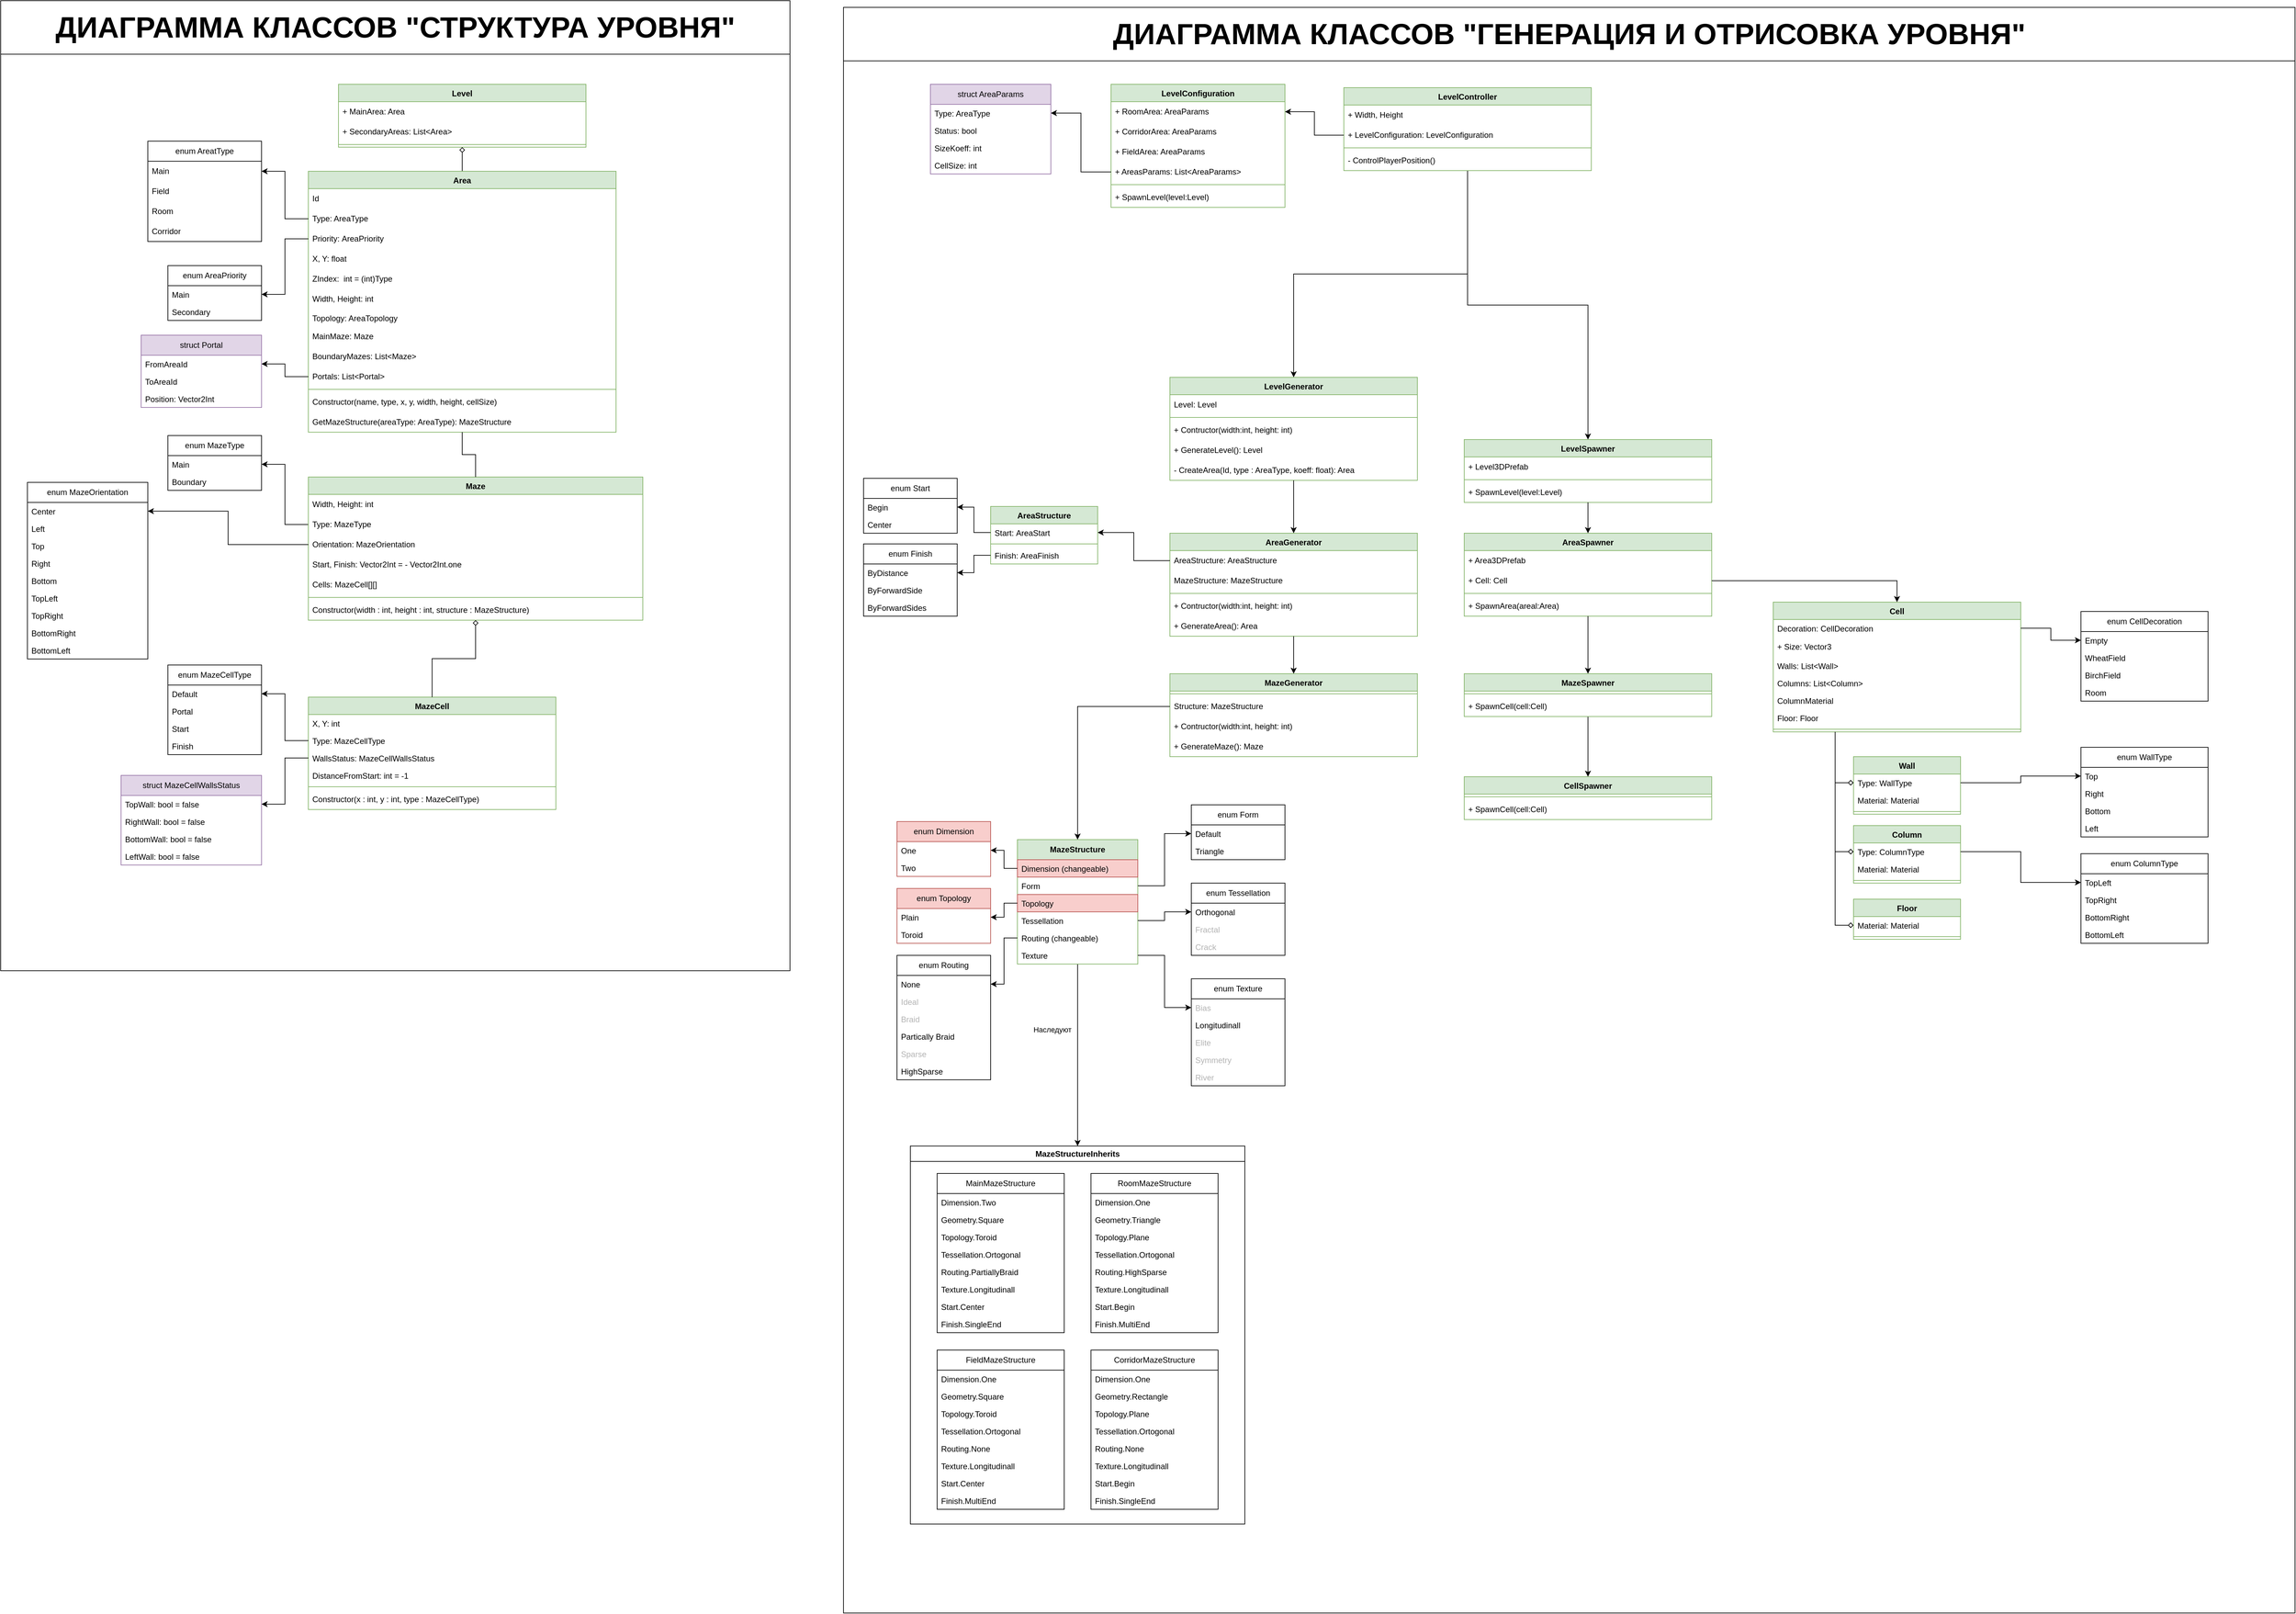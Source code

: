 <mxfile version="22.0.3" type="device">
  <diagram id="C5RBs43oDa-KdzZeNtuy" name="Page-1">
    <mxGraphModel dx="3270" dy="2043" grid="1" gridSize="10" guides="1" tooltips="1" connect="1" arrows="1" fold="1" page="1" pageScale="1" pageWidth="827" pageHeight="1169" math="0" shadow="0">
      <root>
        <mxCell id="WIyWlLk6GJQsqaUBKTNV-0" />
        <mxCell id="WIyWlLk6GJQsqaUBKTNV-1" parent="WIyWlLk6GJQsqaUBKTNV-0" />
        <mxCell id="3jsWRt5Lf2VzLlhTUmd2-418" value="&lt;span style=&quot;font-size: 44px;&quot;&gt;ДИАГРАММА КЛАССОВ &quot;ГЕНЕРАЦИЯ И ОТРИСОВКА УРОВНЯ&quot;&lt;/span&gt;" style="swimlane;whiteSpace=wrap;html=1;align=center;verticalAlign=middle;spacingLeft=4;spacingRight=4;fontFamily=Helvetica;fontSize=12;fontColor=default;fillColor=none;gradientColor=none;startSize=80;" parent="WIyWlLk6GJQsqaUBKTNV-1" vertex="1">
          <mxGeometry x="470" y="80" width="2170" height="2400" as="geometry" />
        </mxCell>
        <mxCell id="OEOR3JbkXhM22NhbN69o-274" style="edgeStyle=orthogonalEdgeStyle;rounded=0;orthogonalLoop=1;jettySize=auto;html=1;entryX=0.5;entryY=0;entryDx=0;entryDy=0;" parent="3jsWRt5Lf2VzLlhTUmd2-418" source="3jsWRt5Lf2VzLlhTUmd2-317" target="3jsWRt5Lf2VzLlhTUmd2-312" edge="1">
          <mxGeometry relative="1" as="geometry" />
        </mxCell>
        <mxCell id="OEOR3JbkXhM22NhbN69o-275" style="edgeStyle=orthogonalEdgeStyle;rounded=0;orthogonalLoop=1;jettySize=auto;html=1;entryX=0.5;entryY=0;entryDx=0;entryDy=0;" parent="3jsWRt5Lf2VzLlhTUmd2-418" source="3jsWRt5Lf2VzLlhTUmd2-317" target="3jsWRt5Lf2VzLlhTUmd2-322" edge="1">
          <mxGeometry relative="1" as="geometry" />
        </mxCell>
        <mxCell id="3jsWRt5Lf2VzLlhTUmd2-317" value="LevelController" style="swimlane;fontStyle=1;align=center;verticalAlign=top;childLayout=stackLayout;horizontal=1;startSize=26;horizontalStack=0;resizeParent=1;resizeParentMax=0;resizeLast=0;collapsible=1;marginBottom=0;whiteSpace=wrap;html=1;spacingLeft=4;spacingRight=4;fontFamily=Helvetica;fontSize=12;fillColor=#d5e8d4;strokeColor=#82b366;" parent="3jsWRt5Lf2VzLlhTUmd2-418" vertex="1">
          <mxGeometry x="748" y="120" width="370" height="124" as="geometry" />
        </mxCell>
        <mxCell id="3jsWRt5Lf2VzLlhTUmd2-338" value="+ Width, Height" style="text;strokeColor=none;fillColor=none;align=left;verticalAlign=middle;spacingLeft=4;spacingRight=4;overflow=hidden;points=[[0,0.5],[1,0.5]];portConstraint=eastwest;rotatable=0;whiteSpace=wrap;html=1;" parent="3jsWRt5Lf2VzLlhTUmd2-317" vertex="1">
          <mxGeometry y="26" width="370" height="30" as="geometry" />
        </mxCell>
        <mxCell id="OEOR3JbkXhM22NhbN69o-273" value="+ LevelConfiguration: LevelConfiguration" style="text;strokeColor=none;fillColor=none;align=left;verticalAlign=middle;spacingLeft=4;spacingRight=4;overflow=hidden;points=[[0,0.5],[1,0.5]];portConstraint=eastwest;rotatable=0;whiteSpace=wrap;html=1;" parent="3jsWRt5Lf2VzLlhTUmd2-317" vertex="1">
          <mxGeometry y="56" width="370" height="30" as="geometry" />
        </mxCell>
        <mxCell id="3jsWRt5Lf2VzLlhTUmd2-319" value="" style="line;strokeWidth=1;fillColor=none;align=left;verticalAlign=middle;spacingTop=-1;spacingLeft=3;spacingRight=3;rotatable=0;labelPosition=right;points=[];portConstraint=eastwest;strokeColor=inherit;fontFamily=Helvetica;fontSize=12;fontColor=default;html=1;" parent="3jsWRt5Lf2VzLlhTUmd2-317" vertex="1">
          <mxGeometry y="86" width="370" height="8" as="geometry" />
        </mxCell>
        <mxCell id="3jsWRt5Lf2VzLlhTUmd2-333" value="- ControlPlayerPosition()" style="text;strokeColor=none;fillColor=none;align=left;verticalAlign=middle;spacingLeft=4;spacingRight=4;overflow=hidden;points=[[0,0.5],[1,0.5]];portConstraint=eastwest;rotatable=0;whiteSpace=wrap;html=1;" parent="3jsWRt5Lf2VzLlhTUmd2-317" vertex="1">
          <mxGeometry y="94" width="370" height="30" as="geometry" />
        </mxCell>
        <mxCell id="OEOR3JbkXhM22NhbN69o-10" value="enum Start" style="swimlane;fontStyle=0;childLayout=stackLayout;horizontal=1;startSize=30;horizontalStack=0;resizeParent=1;resizeParentMax=0;resizeLast=0;collapsible=1;marginBottom=0;whiteSpace=wrap;html=1;" parent="3jsWRt5Lf2VzLlhTUmd2-418" vertex="1">
          <mxGeometry x="30" y="704" width="140" height="82" as="geometry" />
        </mxCell>
        <mxCell id="OEOR3JbkXhM22NhbN69o-11" value="Begin" style="text;align=left;verticalAlign=top;spacingLeft=4;spacingRight=4;overflow=hidden;rotatable=0;points=[[0,0.5],[1,0.5]];portConstraint=eastwest;rounded=0;shadow=0;html=0;" parent="OEOR3JbkXhM22NhbN69o-10" vertex="1">
          <mxGeometry y="30" width="140" height="26" as="geometry" />
        </mxCell>
        <mxCell id="OEOR3JbkXhM22NhbN69o-12" value="Center" style="text;align=left;verticalAlign=top;spacingLeft=4;spacingRight=4;overflow=hidden;rotatable=0;points=[[0,0.5],[1,0.5]];portConstraint=eastwest;rounded=0;shadow=0;html=0;fontColor=#000000;" parent="OEOR3JbkXhM22NhbN69o-10" vertex="1">
          <mxGeometry y="56" width="140" height="26" as="geometry" />
        </mxCell>
        <mxCell id="OEOR3JbkXhM22NhbN69o-13" value="enum Finish" style="swimlane;fontStyle=0;childLayout=stackLayout;horizontal=1;startSize=30;horizontalStack=0;resizeParent=1;resizeParentMax=0;resizeLast=0;collapsible=1;marginBottom=0;whiteSpace=wrap;html=1;" parent="3jsWRt5Lf2VzLlhTUmd2-418" vertex="1">
          <mxGeometry x="30" y="802" width="140" height="108" as="geometry" />
        </mxCell>
        <mxCell id="OEOR3JbkXhM22NhbN69o-14" value="ByDistance" style="text;align=left;verticalAlign=top;spacingLeft=4;spacingRight=4;overflow=hidden;rotatable=0;points=[[0,0.5],[1,0.5]];portConstraint=eastwest;rounded=0;shadow=0;html=0;" parent="OEOR3JbkXhM22NhbN69o-13" vertex="1">
          <mxGeometry y="30" width="140" height="26" as="geometry" />
        </mxCell>
        <mxCell id="OEOR3JbkXhM22NhbN69o-15" value="ByForwardSide" style="text;align=left;verticalAlign=top;spacingLeft=4;spacingRight=4;overflow=hidden;rotatable=0;points=[[0,0.5],[1,0.5]];portConstraint=eastwest;rounded=0;shadow=0;html=0;fontColor=#000000;" parent="OEOR3JbkXhM22NhbN69o-13" vertex="1">
          <mxGeometry y="56" width="140" height="26" as="geometry" />
        </mxCell>
        <mxCell id="OEOR3JbkXhM22NhbN69o-16" value="ByForwardSides" style="text;align=left;verticalAlign=top;spacingLeft=4;spacingRight=4;overflow=hidden;rotatable=0;points=[[0,0.5],[1,0.5]];portConstraint=eastwest;rounded=0;shadow=0;html=0;fontColor=#000000;" parent="OEOR3JbkXhM22NhbN69o-13" vertex="1">
          <mxGeometry y="82" width="140" height="26" as="geometry" />
        </mxCell>
        <mxCell id="OEOR3JbkXhM22NhbN69o-17" value="AreaStructure" style="swimlane;fontStyle=1;align=center;verticalAlign=top;childLayout=stackLayout;horizontal=1;startSize=26;horizontalStack=0;resizeParent=1;resizeParentMax=0;resizeLast=0;collapsible=1;marginBottom=0;whiteSpace=wrap;html=1;fillColor=#d5e8d4;strokeColor=#82b366;" parent="3jsWRt5Lf2VzLlhTUmd2-418" vertex="1">
          <mxGeometry x="220" y="746" width="160" height="86" as="geometry" />
        </mxCell>
        <mxCell id="OEOR3JbkXhM22NhbN69o-18" value="Start:&amp;nbsp;&lt;span style=&quot;background-color: initial;&quot;&gt;AreaStart&lt;/span&gt;" style="text;strokeColor=none;fillColor=none;align=left;verticalAlign=top;spacingLeft=4;spacingRight=4;overflow=hidden;rotatable=0;points=[[0,0.5],[1,0.5]];portConstraint=eastwest;whiteSpace=wrap;html=1;" parent="OEOR3JbkXhM22NhbN69o-17" vertex="1">
          <mxGeometry y="26" width="160" height="26" as="geometry" />
        </mxCell>
        <mxCell id="OEOR3JbkXhM22NhbN69o-19" value="" style="line;strokeWidth=1;fillColor=none;align=left;verticalAlign=middle;spacingTop=-1;spacingLeft=3;spacingRight=3;rotatable=0;labelPosition=right;points=[];portConstraint=eastwest;strokeColor=inherit;" parent="OEOR3JbkXhM22NhbN69o-17" vertex="1">
          <mxGeometry y="52" width="160" height="8" as="geometry" />
        </mxCell>
        <mxCell id="OEOR3JbkXhM22NhbN69o-20" value="Finish:&amp;nbsp;AreaFinish" style="text;strokeColor=none;fillColor=none;align=left;verticalAlign=top;spacingLeft=4;spacingRight=4;overflow=hidden;rotatable=0;points=[[0,0.5],[1,0.5]];portConstraint=eastwest;whiteSpace=wrap;html=1;" parent="OEOR3JbkXhM22NhbN69o-17" vertex="1">
          <mxGeometry y="60" width="160" height="26" as="geometry" />
        </mxCell>
        <mxCell id="3jsWRt5Lf2VzLlhTUmd2-312" value="LevelGenerator" style="swimlane;fontStyle=1;align=center;verticalAlign=top;childLayout=stackLayout;horizontal=1;startSize=26;horizontalStack=0;resizeParent=1;resizeParentMax=0;resizeLast=0;collapsible=1;marginBottom=0;whiteSpace=wrap;html=1;spacingLeft=4;spacingRight=4;fontFamily=Helvetica;fontSize=12;fillColor=#d5e8d4;strokeColor=#82b366;" parent="3jsWRt5Lf2VzLlhTUmd2-418" vertex="1">
          <mxGeometry x="488" y="553" width="370" height="154" as="geometry" />
        </mxCell>
        <mxCell id="OEOR3JbkXhM22NhbN69o-271" value="Level: Level" style="text;strokeColor=none;fillColor=none;align=left;verticalAlign=middle;spacingLeft=4;spacingRight=4;overflow=hidden;points=[[0,0.5],[1,0.5]];portConstraint=eastwest;rotatable=0;whiteSpace=wrap;html=1;" parent="3jsWRt5Lf2VzLlhTUmd2-312" vertex="1">
          <mxGeometry y="26" width="370" height="30" as="geometry" />
        </mxCell>
        <mxCell id="3jsWRt5Lf2VzLlhTUmd2-315" value="" style="line;strokeWidth=1;fillColor=none;align=left;verticalAlign=middle;spacingTop=-1;spacingLeft=3;spacingRight=3;rotatable=0;labelPosition=right;points=[];portConstraint=eastwest;strokeColor=inherit;fontFamily=Helvetica;fontSize=12;fontColor=default;html=1;" parent="3jsWRt5Lf2VzLlhTUmd2-312" vertex="1">
          <mxGeometry y="56" width="370" height="8" as="geometry" />
        </mxCell>
        <mxCell id="3jsWRt5Lf2VzLlhTUmd2-316" value="+ Contructor(width:int, height: int)" style="text;strokeColor=none;fillColor=none;align=left;verticalAlign=middle;spacingLeft=4;spacingRight=4;overflow=hidden;points=[[0,0.5],[1,0.5]];portConstraint=eastwest;rotatable=0;whiteSpace=wrap;html=1;" parent="3jsWRt5Lf2VzLlhTUmd2-312" vertex="1">
          <mxGeometry y="64" width="370" height="30" as="geometry" />
        </mxCell>
        <mxCell id="3jsWRt5Lf2VzLlhTUmd2-321" value="+ GenerateLevel(): Level" style="text;strokeColor=none;fillColor=none;align=left;verticalAlign=middle;spacingLeft=4;spacingRight=4;overflow=hidden;points=[[0,0.5],[1,0.5]];portConstraint=eastwest;rotatable=0;whiteSpace=wrap;html=1;" parent="3jsWRt5Lf2VzLlhTUmd2-312" vertex="1">
          <mxGeometry y="94" width="370" height="30" as="geometry" />
        </mxCell>
        <mxCell id="OEOR3JbkXhM22NhbN69o-272" value="- CreateArea(Id, type : AreaType, koeff: float): Area" style="text;strokeColor=none;fillColor=none;align=left;verticalAlign=middle;spacingLeft=4;spacingRight=4;overflow=hidden;points=[[0,0.5],[1,0.5]];portConstraint=eastwest;rotatable=0;whiteSpace=wrap;html=1;" parent="3jsWRt5Lf2VzLlhTUmd2-312" vertex="1">
          <mxGeometry y="124" width="370" height="30" as="geometry" />
        </mxCell>
        <mxCell id="3jsWRt5Lf2VzLlhTUmd2-322" value="LevelSpawner" style="swimlane;fontStyle=1;align=center;verticalAlign=top;childLayout=stackLayout;horizontal=1;startSize=26;horizontalStack=0;resizeParent=1;resizeParentMax=0;resizeLast=0;collapsible=1;marginBottom=0;whiteSpace=wrap;html=1;spacingLeft=4;spacingRight=4;fontFamily=Helvetica;fontSize=12;fillColor=#d5e8d4;strokeColor=#82b366;" parent="3jsWRt5Lf2VzLlhTUmd2-418" vertex="1">
          <mxGeometry x="928" y="646" width="370" height="94" as="geometry" />
        </mxCell>
        <mxCell id="3jsWRt5Lf2VzLlhTUmd2-412" value="+ Level3DPrefab" style="text;strokeColor=none;fillColor=none;align=left;verticalAlign=middle;spacingLeft=4;spacingRight=4;overflow=hidden;points=[[0,0.5],[1,0.5]];portConstraint=eastwest;rotatable=0;whiteSpace=wrap;html=1;" parent="3jsWRt5Lf2VzLlhTUmd2-322" vertex="1">
          <mxGeometry y="26" width="370" height="30" as="geometry" />
        </mxCell>
        <mxCell id="3jsWRt5Lf2VzLlhTUmd2-323" value="" style="line;strokeWidth=1;fillColor=none;align=left;verticalAlign=middle;spacingTop=-1;spacingLeft=3;spacingRight=3;rotatable=0;labelPosition=right;points=[];portConstraint=eastwest;strokeColor=inherit;fontFamily=Helvetica;fontSize=12;fontColor=default;html=1;" parent="3jsWRt5Lf2VzLlhTUmd2-322" vertex="1">
          <mxGeometry y="56" width="370" height="8" as="geometry" />
        </mxCell>
        <mxCell id="3jsWRt5Lf2VzLlhTUmd2-325" value="+ SpawnLevel(level:Level)" style="text;strokeColor=none;fillColor=none;align=left;verticalAlign=middle;spacingLeft=4;spacingRight=4;overflow=hidden;points=[[0,0.5],[1,0.5]];portConstraint=eastwest;rotatable=0;whiteSpace=wrap;html=1;" parent="3jsWRt5Lf2VzLlhTUmd2-322" vertex="1">
          <mxGeometry y="64" width="370" height="30" as="geometry" />
        </mxCell>
        <mxCell id="3jsWRt5Lf2VzLlhTUmd2-329" value="AreaGenerator" style="swimlane;fontStyle=1;align=center;verticalAlign=top;childLayout=stackLayout;horizontal=1;startSize=26;horizontalStack=0;resizeParent=1;resizeParentMax=0;resizeLast=0;collapsible=1;marginBottom=0;whiteSpace=wrap;html=1;spacingLeft=4;spacingRight=4;fontFamily=Helvetica;fontSize=12;fillColor=#d5e8d4;strokeColor=#82b366;" parent="3jsWRt5Lf2VzLlhTUmd2-418" vertex="1">
          <mxGeometry x="488" y="786" width="370" height="154" as="geometry" />
        </mxCell>
        <mxCell id="OEOR3JbkXhM22NhbN69o-25" value="AreaStructure: AreaStructure" style="text;strokeColor=none;fillColor=none;align=left;verticalAlign=middle;spacingLeft=4;spacingRight=4;overflow=hidden;points=[[0,0.5],[1,0.5]];portConstraint=eastwest;rotatable=0;whiteSpace=wrap;html=1;" parent="3jsWRt5Lf2VzLlhTUmd2-329" vertex="1">
          <mxGeometry y="26" width="370" height="30" as="geometry" />
        </mxCell>
        <mxCell id="OEOR3JbkXhM22NhbN69o-27" value="MazeStructure: MazeStructure" style="text;strokeColor=none;fillColor=none;align=left;verticalAlign=middle;spacingLeft=4;spacingRight=4;overflow=hidden;points=[[0,0.5],[1,0.5]];portConstraint=eastwest;rotatable=0;whiteSpace=wrap;html=1;" parent="3jsWRt5Lf2VzLlhTUmd2-329" vertex="1">
          <mxGeometry y="56" width="370" height="30" as="geometry" />
        </mxCell>
        <mxCell id="3jsWRt5Lf2VzLlhTUmd2-330" value="" style="line;strokeWidth=1;fillColor=none;align=left;verticalAlign=middle;spacingTop=-1;spacingLeft=3;spacingRight=3;rotatable=0;labelPosition=right;points=[];portConstraint=eastwest;strokeColor=inherit;fontFamily=Helvetica;fontSize=12;fontColor=default;html=1;" parent="3jsWRt5Lf2VzLlhTUmd2-329" vertex="1">
          <mxGeometry y="86" width="370" height="8" as="geometry" />
        </mxCell>
        <mxCell id="3jsWRt5Lf2VzLlhTUmd2-331" value="+ Contructor(width:int, height: int)" style="text;strokeColor=none;fillColor=none;align=left;verticalAlign=middle;spacingLeft=4;spacingRight=4;overflow=hidden;points=[[0,0.5],[1,0.5]];portConstraint=eastwest;rotatable=0;whiteSpace=wrap;html=1;" parent="3jsWRt5Lf2VzLlhTUmd2-329" vertex="1">
          <mxGeometry y="94" width="370" height="30" as="geometry" />
        </mxCell>
        <mxCell id="3jsWRt5Lf2VzLlhTUmd2-332" value="+ GenerateArea(): Area" style="text;strokeColor=none;fillColor=none;align=left;verticalAlign=middle;spacingLeft=4;spacingRight=4;overflow=hidden;points=[[0,0.5],[1,0.5]];portConstraint=eastwest;rotatable=0;whiteSpace=wrap;html=1;" parent="3jsWRt5Lf2VzLlhTUmd2-329" vertex="1">
          <mxGeometry y="124" width="370" height="30" as="geometry" />
        </mxCell>
        <mxCell id="3jsWRt5Lf2VzLlhTUmd2-413" style="edgeStyle=orthogonalEdgeStyle;rounded=0;orthogonalLoop=1;jettySize=auto;html=1;entryX=0.5;entryY=0;entryDx=0;entryDy=0;fontFamily=Helvetica;fontSize=12;fontColor=default;" parent="3jsWRt5Lf2VzLlhTUmd2-418" source="3jsWRt5Lf2VzLlhTUmd2-312" target="3jsWRt5Lf2VzLlhTUmd2-329" edge="1">
          <mxGeometry relative="1" as="geometry" />
        </mxCell>
        <mxCell id="3jsWRt5Lf2VzLlhTUmd2-334" value="AreaSpawner" style="swimlane;fontStyle=1;align=center;verticalAlign=top;childLayout=stackLayout;horizontal=1;startSize=26;horizontalStack=0;resizeParent=1;resizeParentMax=0;resizeLast=0;collapsible=1;marginBottom=0;whiteSpace=wrap;html=1;spacingLeft=4;spacingRight=4;fontFamily=Helvetica;fontSize=12;fillColor=#d5e8d4;strokeColor=#82b366;" parent="3jsWRt5Lf2VzLlhTUmd2-418" vertex="1">
          <mxGeometry x="928" y="786" width="370" height="124" as="geometry" />
        </mxCell>
        <mxCell id="3jsWRt5Lf2VzLlhTUmd2-411" value="+ Area3DPrefab" style="text;strokeColor=none;fillColor=none;align=left;verticalAlign=middle;spacingLeft=4;spacingRight=4;overflow=hidden;points=[[0,0.5],[1,0.5]];portConstraint=eastwest;rotatable=0;whiteSpace=wrap;html=1;" parent="3jsWRt5Lf2VzLlhTUmd2-334" vertex="1">
          <mxGeometry y="26" width="370" height="30" as="geometry" />
        </mxCell>
        <mxCell id="oLqnJgf7StbcIUsEMwYf-43" value="+ Cell: Cell" style="text;strokeColor=none;fillColor=none;align=left;verticalAlign=middle;spacingLeft=4;spacingRight=4;overflow=hidden;points=[[0,0.5],[1,0.5]];portConstraint=eastwest;rotatable=0;whiteSpace=wrap;html=1;" parent="3jsWRt5Lf2VzLlhTUmd2-334" vertex="1">
          <mxGeometry y="56" width="370" height="30" as="geometry" />
        </mxCell>
        <mxCell id="3jsWRt5Lf2VzLlhTUmd2-335" value="" style="line;strokeWidth=1;fillColor=none;align=left;verticalAlign=middle;spacingTop=-1;spacingLeft=3;spacingRight=3;rotatable=0;labelPosition=right;points=[];portConstraint=eastwest;strokeColor=inherit;fontFamily=Helvetica;fontSize=12;fontColor=default;html=1;" parent="3jsWRt5Lf2VzLlhTUmd2-334" vertex="1">
          <mxGeometry y="86" width="370" height="8" as="geometry" />
        </mxCell>
        <mxCell id="3jsWRt5Lf2VzLlhTUmd2-336" value="+ SpawnArea(areal:Area)" style="text;strokeColor=none;fillColor=none;align=left;verticalAlign=middle;spacingLeft=4;spacingRight=4;overflow=hidden;points=[[0,0.5],[1,0.5]];portConstraint=eastwest;rotatable=0;whiteSpace=wrap;html=1;" parent="3jsWRt5Lf2VzLlhTUmd2-334" vertex="1">
          <mxGeometry y="94" width="370" height="30" as="geometry" />
        </mxCell>
        <mxCell id="3jsWRt5Lf2VzLlhTUmd2-403" style="edgeStyle=orthogonalEdgeStyle;rounded=0;orthogonalLoop=1;jettySize=auto;html=1;entryX=0.5;entryY=0;entryDx=0;entryDy=0;fontFamily=Helvetica;fontSize=12;fontColor=default;" parent="3jsWRt5Lf2VzLlhTUmd2-418" source="3jsWRt5Lf2VzLlhTUmd2-322" target="3jsWRt5Lf2VzLlhTUmd2-334" edge="1">
          <mxGeometry relative="1" as="geometry" />
        </mxCell>
        <mxCell id="3jsWRt5Lf2VzLlhTUmd2-345" value="MazeGenerator" style="swimlane;fontStyle=1;align=center;verticalAlign=top;childLayout=stackLayout;horizontal=1;startSize=26;horizontalStack=0;resizeParent=1;resizeParentMax=0;resizeLast=0;collapsible=1;marginBottom=0;whiteSpace=wrap;html=1;spacingLeft=4;spacingRight=4;fontFamily=Helvetica;fontSize=12;fillColor=#d5e8d4;strokeColor=#82b366;" parent="3jsWRt5Lf2VzLlhTUmd2-418" vertex="1">
          <mxGeometry x="488" y="996" width="370" height="124" as="geometry" />
        </mxCell>
        <mxCell id="3jsWRt5Lf2VzLlhTUmd2-346" value="" style="line;strokeWidth=1;fillColor=none;align=left;verticalAlign=middle;spacingTop=-1;spacingLeft=3;spacingRight=3;rotatable=0;labelPosition=right;points=[];portConstraint=eastwest;strokeColor=inherit;fontFamily=Helvetica;fontSize=12;fontColor=default;html=1;" parent="3jsWRt5Lf2VzLlhTUmd2-345" vertex="1">
          <mxGeometry y="26" width="370" height="8" as="geometry" />
        </mxCell>
        <mxCell id="OEOR3JbkXhM22NhbN69o-267" value="Structure: MazeStructure" style="text;strokeColor=none;fillColor=none;align=left;verticalAlign=middle;spacingLeft=4;spacingRight=4;overflow=hidden;points=[[0,0.5],[1,0.5]];portConstraint=eastwest;rotatable=0;whiteSpace=wrap;html=1;" parent="3jsWRt5Lf2VzLlhTUmd2-345" vertex="1">
          <mxGeometry y="34" width="370" height="30" as="geometry" />
        </mxCell>
        <mxCell id="3jsWRt5Lf2VzLlhTUmd2-347" value="+ Contructor(width:int, height: int)" style="text;strokeColor=none;fillColor=none;align=left;verticalAlign=middle;spacingLeft=4;spacingRight=4;overflow=hidden;points=[[0,0.5],[1,0.5]];portConstraint=eastwest;rotatable=0;whiteSpace=wrap;html=1;" parent="3jsWRt5Lf2VzLlhTUmd2-345" vertex="1">
          <mxGeometry y="64" width="370" height="30" as="geometry" />
        </mxCell>
        <mxCell id="3jsWRt5Lf2VzLlhTUmd2-348" value="+ GenerateMaze(): Maze" style="text;strokeColor=none;fillColor=none;align=left;verticalAlign=middle;spacingLeft=4;spacingRight=4;overflow=hidden;points=[[0,0.5],[1,0.5]];portConstraint=eastwest;rotatable=0;whiteSpace=wrap;html=1;" parent="3jsWRt5Lf2VzLlhTUmd2-345" vertex="1">
          <mxGeometry y="94" width="370" height="30" as="geometry" />
        </mxCell>
        <mxCell id="3jsWRt5Lf2VzLlhTUmd2-414" style="edgeStyle=orthogonalEdgeStyle;rounded=0;orthogonalLoop=1;jettySize=auto;html=1;entryX=0.5;entryY=0;entryDx=0;entryDy=0;fontFamily=Helvetica;fontSize=12;fontColor=default;" parent="3jsWRt5Lf2VzLlhTUmd2-418" source="3jsWRt5Lf2VzLlhTUmd2-329" target="3jsWRt5Lf2VzLlhTUmd2-345" edge="1">
          <mxGeometry relative="1" as="geometry" />
        </mxCell>
        <mxCell id="3jsWRt5Lf2VzLlhTUmd2-405" value="CellSpawner" style="swimlane;fontStyle=1;align=center;verticalAlign=top;childLayout=stackLayout;horizontal=1;startSize=26;horizontalStack=0;resizeParent=1;resizeParentMax=0;resizeLast=0;collapsible=1;marginBottom=0;whiteSpace=wrap;html=1;spacingLeft=4;spacingRight=4;fontFamily=Helvetica;fontSize=12;fillColor=#d5e8d4;strokeColor=#82b366;" parent="3jsWRt5Lf2VzLlhTUmd2-418" vertex="1">
          <mxGeometry x="928" y="1150" width="370" height="64" as="geometry" />
        </mxCell>
        <mxCell id="3jsWRt5Lf2VzLlhTUmd2-406" value="" style="line;strokeWidth=1;fillColor=none;align=left;verticalAlign=middle;spacingTop=-1;spacingLeft=3;spacingRight=3;rotatable=0;labelPosition=right;points=[];portConstraint=eastwest;strokeColor=inherit;fontFamily=Helvetica;fontSize=12;fontColor=default;html=1;" parent="3jsWRt5Lf2VzLlhTUmd2-405" vertex="1">
          <mxGeometry y="26" width="370" height="8" as="geometry" />
        </mxCell>
        <mxCell id="3jsWRt5Lf2VzLlhTUmd2-407" value="+ SpawnCell(cell:Cell)" style="text;strokeColor=none;fillColor=none;align=left;verticalAlign=middle;spacingLeft=4;spacingRight=4;overflow=hidden;points=[[0,0.5],[1,0.5]];portConstraint=eastwest;rotatable=0;whiteSpace=wrap;html=1;" parent="3jsWRt5Lf2VzLlhTUmd2-405" vertex="1">
          <mxGeometry y="34" width="370" height="30" as="geometry" />
        </mxCell>
        <mxCell id="3jsWRt5Lf2VzLlhTUmd2-415" style="edgeStyle=orthogonalEdgeStyle;rounded=0;orthogonalLoop=1;jettySize=auto;html=1;entryX=0.5;entryY=0;entryDx=0;entryDy=0;fontFamily=Helvetica;fontSize=12;fontColor=default;" parent="3jsWRt5Lf2VzLlhTUmd2-418" source="3jsWRt5Lf2VzLlhTUmd2-334" target="oLqnJgf7StbcIUsEMwYf-0" edge="1">
          <mxGeometry relative="1" as="geometry" />
        </mxCell>
        <mxCell id="OEOR3JbkXhM22NhbN69o-23" style="edgeStyle=orthogonalEdgeStyle;rounded=0;orthogonalLoop=1;jettySize=auto;html=1;exitX=0;exitY=0.5;exitDx=0;exitDy=0;entryX=1;entryY=0.5;entryDx=0;entryDy=0;" parent="3jsWRt5Lf2VzLlhTUmd2-418" source="OEOR3JbkXhM22NhbN69o-18" target="OEOR3JbkXhM22NhbN69o-11" edge="1">
          <mxGeometry relative="1" as="geometry" />
        </mxCell>
        <mxCell id="OEOR3JbkXhM22NhbN69o-24" style="edgeStyle=orthogonalEdgeStyle;rounded=0;orthogonalLoop=1;jettySize=auto;html=1;exitX=0;exitY=0.5;exitDx=0;exitDy=0;entryX=1;entryY=0.5;entryDx=0;entryDy=0;" parent="3jsWRt5Lf2VzLlhTUmd2-418" source="OEOR3JbkXhM22NhbN69o-20" target="OEOR3JbkXhM22NhbN69o-14" edge="1">
          <mxGeometry relative="1" as="geometry" />
        </mxCell>
        <mxCell id="OEOR3JbkXhM22NhbN69o-26" style="edgeStyle=orthogonalEdgeStyle;rounded=0;orthogonalLoop=1;jettySize=auto;html=1;exitX=0;exitY=0.5;exitDx=0;exitDy=0;entryX=1;entryY=0.5;entryDx=0;entryDy=0;" parent="3jsWRt5Lf2VzLlhTUmd2-418" source="OEOR3JbkXhM22NhbN69o-25" target="OEOR3JbkXhM22NhbN69o-18" edge="1">
          <mxGeometry relative="1" as="geometry" />
        </mxCell>
        <mxCell id="OEOR3JbkXhM22NhbN69o-223" value="MazeStructureInherits" style="swimlane;whiteSpace=wrap;html=1;align=center;verticalAlign=middle;spacingLeft=4;spacingRight=4;fontFamily=Helvetica;fontSize=12;fontColor=default;fillColor=none;gradientColor=none;" parent="3jsWRt5Lf2VzLlhTUmd2-418" vertex="1">
          <mxGeometry x="100" y="1702" width="500" height="565" as="geometry" />
        </mxCell>
        <mxCell id="OEOR3JbkXhM22NhbN69o-224" value="MainMazeStructure" style="swimlane;fontStyle=0;childLayout=stackLayout;horizontal=1;startSize=30;horizontalStack=0;resizeParent=1;resizeParentMax=0;resizeLast=0;collapsible=1;marginBottom=0;whiteSpace=wrap;html=1;" parent="OEOR3JbkXhM22NhbN69o-223" vertex="1">
          <mxGeometry x="40" y="41" width="190" height="238" as="geometry" />
        </mxCell>
        <mxCell id="OEOR3JbkXhM22NhbN69o-225" value="Dimension.Two" style="text;align=left;verticalAlign=top;spacingLeft=4;spacingRight=4;overflow=hidden;rotatable=0;points=[[0,0.5],[1,0.5]];portConstraint=eastwest;" parent="OEOR3JbkXhM22NhbN69o-224" vertex="1">
          <mxGeometry y="30" width="190" height="26" as="geometry" />
        </mxCell>
        <mxCell id="OEOR3JbkXhM22NhbN69o-226" value="Geometry.Square" style="text;align=left;verticalAlign=top;spacingLeft=4;spacingRight=4;overflow=hidden;rotatable=0;points=[[0,0.5],[1,0.5]];portConstraint=eastwest;rounded=0;shadow=0;html=0;" parent="OEOR3JbkXhM22NhbN69o-224" vertex="1">
          <mxGeometry y="56" width="190" height="26" as="geometry" />
        </mxCell>
        <mxCell id="OEOR3JbkXhM22NhbN69o-227" value="Topology.Toroid" style="text;align=left;verticalAlign=top;spacingLeft=4;spacingRight=4;overflow=hidden;rotatable=0;points=[[0,0.5],[1,0.5]];portConstraint=eastwest;rounded=0;shadow=0;html=0;" parent="OEOR3JbkXhM22NhbN69o-224" vertex="1">
          <mxGeometry y="82" width="190" height="26" as="geometry" />
        </mxCell>
        <mxCell id="OEOR3JbkXhM22NhbN69o-228" value="Tessellation.Ortogonal" style="text;align=left;verticalAlign=top;spacingLeft=4;spacingRight=4;overflow=hidden;rotatable=0;points=[[0,0.5],[1,0.5]];portConstraint=eastwest;rounded=0;shadow=0;html=0;" parent="OEOR3JbkXhM22NhbN69o-224" vertex="1">
          <mxGeometry y="108" width="190" height="26" as="geometry" />
        </mxCell>
        <mxCell id="OEOR3JbkXhM22NhbN69o-229" value="Routing.PartiallyBraid" style="text;align=left;verticalAlign=top;spacingLeft=4;spacingRight=4;overflow=hidden;rotatable=0;points=[[0,0.5],[1,0.5]];portConstraint=eastwest;rounded=0;shadow=0;html=0;" parent="OEOR3JbkXhM22NhbN69o-224" vertex="1">
          <mxGeometry y="134" width="190" height="26" as="geometry" />
        </mxCell>
        <mxCell id="OEOR3JbkXhM22NhbN69o-230" value="Texture.Longitudinall" style="text;align=left;verticalAlign=top;spacingLeft=4;spacingRight=4;overflow=hidden;rotatable=0;points=[[0,0.5],[1,0.5]];portConstraint=eastwest;rounded=0;shadow=0;html=0;" parent="OEOR3JbkXhM22NhbN69o-224" vertex="1">
          <mxGeometry y="160" width="190" height="26" as="geometry" />
        </mxCell>
        <mxCell id="OEOR3JbkXhM22NhbN69o-231" value="Start.Center" style="text;align=left;verticalAlign=top;spacingLeft=4;spacingRight=4;overflow=hidden;rotatable=0;points=[[0,0.5],[1,0.5]];portConstraint=eastwest;rounded=0;shadow=0;html=0;" parent="OEOR3JbkXhM22NhbN69o-224" vertex="1">
          <mxGeometry y="186" width="190" height="26" as="geometry" />
        </mxCell>
        <mxCell id="OEOR3JbkXhM22NhbN69o-232" value="Finish.SingleEnd" style="text;align=left;verticalAlign=top;spacingLeft=4;spacingRight=4;overflow=hidden;rotatable=0;points=[[0,0.5],[1,0.5]];portConstraint=eastwest;rounded=0;shadow=0;html=0;" parent="OEOR3JbkXhM22NhbN69o-224" vertex="1">
          <mxGeometry y="212" width="190" height="26" as="geometry" />
        </mxCell>
        <mxCell id="OEOR3JbkXhM22NhbN69o-233" value="RoomMazeStructure" style="swimlane;fontStyle=0;childLayout=stackLayout;horizontal=1;startSize=30;horizontalStack=0;resizeParent=1;resizeParentMax=0;resizeLast=0;collapsible=1;marginBottom=0;whiteSpace=wrap;html=1;" parent="OEOR3JbkXhM22NhbN69o-223" vertex="1">
          <mxGeometry x="270" y="41" width="190" height="238" as="geometry" />
        </mxCell>
        <mxCell id="OEOR3JbkXhM22NhbN69o-234" value="Dimension.One" style="text;align=left;verticalAlign=top;spacingLeft=4;spacingRight=4;overflow=hidden;rotatable=0;points=[[0,0.5],[1,0.5]];portConstraint=eastwest;" parent="OEOR3JbkXhM22NhbN69o-233" vertex="1">
          <mxGeometry y="30" width="190" height="26" as="geometry" />
        </mxCell>
        <mxCell id="OEOR3JbkXhM22NhbN69o-235" value="Geometry.Triangle" style="text;align=left;verticalAlign=top;spacingLeft=4;spacingRight=4;overflow=hidden;rotatable=0;points=[[0,0.5],[1,0.5]];portConstraint=eastwest;rounded=0;shadow=0;html=0;" parent="OEOR3JbkXhM22NhbN69o-233" vertex="1">
          <mxGeometry y="56" width="190" height="26" as="geometry" />
        </mxCell>
        <mxCell id="OEOR3JbkXhM22NhbN69o-236" value="Topology.Plane" style="text;align=left;verticalAlign=top;spacingLeft=4;spacingRight=4;overflow=hidden;rotatable=0;points=[[0,0.5],[1,0.5]];portConstraint=eastwest;rounded=0;shadow=0;html=0;" parent="OEOR3JbkXhM22NhbN69o-233" vertex="1">
          <mxGeometry y="82" width="190" height="26" as="geometry" />
        </mxCell>
        <mxCell id="OEOR3JbkXhM22NhbN69o-237" value="Tessellation.Ortogonal" style="text;align=left;verticalAlign=top;spacingLeft=4;spacingRight=4;overflow=hidden;rotatable=0;points=[[0,0.5],[1,0.5]];portConstraint=eastwest;rounded=0;shadow=0;html=0;" parent="OEOR3JbkXhM22NhbN69o-233" vertex="1">
          <mxGeometry y="108" width="190" height="26" as="geometry" />
        </mxCell>
        <mxCell id="OEOR3JbkXhM22NhbN69o-238" value="Routing.HighSparse" style="text;align=left;verticalAlign=top;spacingLeft=4;spacingRight=4;overflow=hidden;rotatable=0;points=[[0,0.5],[1,0.5]];portConstraint=eastwest;rounded=0;shadow=0;html=0;" parent="OEOR3JbkXhM22NhbN69o-233" vertex="1">
          <mxGeometry y="134" width="190" height="26" as="geometry" />
        </mxCell>
        <mxCell id="OEOR3JbkXhM22NhbN69o-239" value="Texture.Longitudinall" style="text;align=left;verticalAlign=top;spacingLeft=4;spacingRight=4;overflow=hidden;rotatable=0;points=[[0,0.5],[1,0.5]];portConstraint=eastwest;rounded=0;shadow=0;html=0;" parent="OEOR3JbkXhM22NhbN69o-233" vertex="1">
          <mxGeometry y="160" width="190" height="26" as="geometry" />
        </mxCell>
        <mxCell id="OEOR3JbkXhM22NhbN69o-240" value="Start.Begin" style="text;align=left;verticalAlign=top;spacingLeft=4;spacingRight=4;overflow=hidden;rotatable=0;points=[[0,0.5],[1,0.5]];portConstraint=eastwest;rounded=0;shadow=0;html=0;" parent="OEOR3JbkXhM22NhbN69o-233" vertex="1">
          <mxGeometry y="186" width="190" height="26" as="geometry" />
        </mxCell>
        <mxCell id="OEOR3JbkXhM22NhbN69o-241" value="Finish.MultiEnd" style="text;align=left;verticalAlign=top;spacingLeft=4;spacingRight=4;overflow=hidden;rotatable=0;points=[[0,0.5],[1,0.5]];portConstraint=eastwest;rounded=0;shadow=0;html=0;" parent="OEOR3JbkXhM22NhbN69o-233" vertex="1">
          <mxGeometry y="212" width="190" height="26" as="geometry" />
        </mxCell>
        <mxCell id="OEOR3JbkXhM22NhbN69o-242" value="FieldMazeStructure" style="swimlane;fontStyle=0;childLayout=stackLayout;horizontal=1;startSize=30;horizontalStack=0;resizeParent=1;resizeParentMax=0;resizeLast=0;collapsible=1;marginBottom=0;whiteSpace=wrap;html=1;" parent="OEOR3JbkXhM22NhbN69o-223" vertex="1">
          <mxGeometry x="40" y="305" width="190" height="238" as="geometry" />
        </mxCell>
        <mxCell id="OEOR3JbkXhM22NhbN69o-243" value="Dimension.One" style="text;align=left;verticalAlign=top;spacingLeft=4;spacingRight=4;overflow=hidden;rotatable=0;points=[[0,0.5],[1,0.5]];portConstraint=eastwest;" parent="OEOR3JbkXhM22NhbN69o-242" vertex="1">
          <mxGeometry y="30" width="190" height="26" as="geometry" />
        </mxCell>
        <mxCell id="OEOR3JbkXhM22NhbN69o-244" value="Geometry.Square" style="text;align=left;verticalAlign=top;spacingLeft=4;spacingRight=4;overflow=hidden;rotatable=0;points=[[0,0.5],[1,0.5]];portConstraint=eastwest;rounded=0;shadow=0;html=0;" parent="OEOR3JbkXhM22NhbN69o-242" vertex="1">
          <mxGeometry y="56" width="190" height="26" as="geometry" />
        </mxCell>
        <mxCell id="OEOR3JbkXhM22NhbN69o-245" value="Topology.Toroid" style="text;align=left;verticalAlign=top;spacingLeft=4;spacingRight=4;overflow=hidden;rotatable=0;points=[[0,0.5],[1,0.5]];portConstraint=eastwest;rounded=0;shadow=0;html=0;" parent="OEOR3JbkXhM22NhbN69o-242" vertex="1">
          <mxGeometry y="82" width="190" height="26" as="geometry" />
        </mxCell>
        <mxCell id="OEOR3JbkXhM22NhbN69o-246" value="Tessellation.Ortogonal" style="text;align=left;verticalAlign=top;spacingLeft=4;spacingRight=4;overflow=hidden;rotatable=0;points=[[0,0.5],[1,0.5]];portConstraint=eastwest;rounded=0;shadow=0;html=0;" parent="OEOR3JbkXhM22NhbN69o-242" vertex="1">
          <mxGeometry y="108" width="190" height="26" as="geometry" />
        </mxCell>
        <mxCell id="OEOR3JbkXhM22NhbN69o-247" value="Routing.None" style="text;align=left;verticalAlign=top;spacingLeft=4;spacingRight=4;overflow=hidden;rotatable=0;points=[[0,0.5],[1,0.5]];portConstraint=eastwest;rounded=0;shadow=0;html=0;" parent="OEOR3JbkXhM22NhbN69o-242" vertex="1">
          <mxGeometry y="134" width="190" height="26" as="geometry" />
        </mxCell>
        <mxCell id="OEOR3JbkXhM22NhbN69o-248" value="Texture.Longitudinall" style="text;align=left;verticalAlign=top;spacingLeft=4;spacingRight=4;overflow=hidden;rotatable=0;points=[[0,0.5],[1,0.5]];portConstraint=eastwest;rounded=0;shadow=0;html=0;" parent="OEOR3JbkXhM22NhbN69o-242" vertex="1">
          <mxGeometry y="160" width="190" height="26" as="geometry" />
        </mxCell>
        <mxCell id="OEOR3JbkXhM22NhbN69o-249" value="Start.Center" style="text;align=left;verticalAlign=top;spacingLeft=4;spacingRight=4;overflow=hidden;rotatable=0;points=[[0,0.5],[1,0.5]];portConstraint=eastwest;rounded=0;shadow=0;html=0;" parent="OEOR3JbkXhM22NhbN69o-242" vertex="1">
          <mxGeometry y="186" width="190" height="26" as="geometry" />
        </mxCell>
        <mxCell id="OEOR3JbkXhM22NhbN69o-250" value="Finish.MultiEnd" style="text;align=left;verticalAlign=top;spacingLeft=4;spacingRight=4;overflow=hidden;rotatable=0;points=[[0,0.5],[1,0.5]];portConstraint=eastwest;rounded=0;shadow=0;html=0;" parent="OEOR3JbkXhM22NhbN69o-242" vertex="1">
          <mxGeometry y="212" width="190" height="26" as="geometry" />
        </mxCell>
        <mxCell id="OEOR3JbkXhM22NhbN69o-251" value="CorridorMazeStructure" style="swimlane;fontStyle=0;childLayout=stackLayout;horizontal=1;startSize=30;horizontalStack=0;resizeParent=1;resizeParentMax=0;resizeLast=0;collapsible=1;marginBottom=0;whiteSpace=wrap;html=1;" parent="OEOR3JbkXhM22NhbN69o-223" vertex="1">
          <mxGeometry x="270" y="305" width="190" height="238" as="geometry" />
        </mxCell>
        <mxCell id="OEOR3JbkXhM22NhbN69o-252" value="Dimension.One" style="text;align=left;verticalAlign=top;spacingLeft=4;spacingRight=4;overflow=hidden;rotatable=0;points=[[0,0.5],[1,0.5]];portConstraint=eastwest;" parent="OEOR3JbkXhM22NhbN69o-251" vertex="1">
          <mxGeometry y="30" width="190" height="26" as="geometry" />
        </mxCell>
        <mxCell id="OEOR3JbkXhM22NhbN69o-253" value="Geometry.Rectangle" style="text;align=left;verticalAlign=top;spacingLeft=4;spacingRight=4;overflow=hidden;rotatable=0;points=[[0,0.5],[1,0.5]];portConstraint=eastwest;rounded=0;shadow=0;html=0;" parent="OEOR3JbkXhM22NhbN69o-251" vertex="1">
          <mxGeometry y="56" width="190" height="26" as="geometry" />
        </mxCell>
        <mxCell id="OEOR3JbkXhM22NhbN69o-254" value="Topology.Plane" style="text;align=left;verticalAlign=top;spacingLeft=4;spacingRight=4;overflow=hidden;rotatable=0;points=[[0,0.5],[1,0.5]];portConstraint=eastwest;rounded=0;shadow=0;html=0;" parent="OEOR3JbkXhM22NhbN69o-251" vertex="1">
          <mxGeometry y="82" width="190" height="26" as="geometry" />
        </mxCell>
        <mxCell id="OEOR3JbkXhM22NhbN69o-255" value="Tessellation.Ortogonal" style="text;align=left;verticalAlign=top;spacingLeft=4;spacingRight=4;overflow=hidden;rotatable=0;points=[[0,0.5],[1,0.5]];portConstraint=eastwest;rounded=0;shadow=0;html=0;" parent="OEOR3JbkXhM22NhbN69o-251" vertex="1">
          <mxGeometry y="108" width="190" height="26" as="geometry" />
        </mxCell>
        <mxCell id="OEOR3JbkXhM22NhbN69o-256" value="Routing.None" style="text;align=left;verticalAlign=top;spacingLeft=4;spacingRight=4;overflow=hidden;rotatable=0;points=[[0,0.5],[1,0.5]];portConstraint=eastwest;rounded=0;shadow=0;html=0;" parent="OEOR3JbkXhM22NhbN69o-251" vertex="1">
          <mxGeometry y="134" width="190" height="26" as="geometry" />
        </mxCell>
        <mxCell id="OEOR3JbkXhM22NhbN69o-257" value="Texture.Longitudinall" style="text;align=left;verticalAlign=top;spacingLeft=4;spacingRight=4;overflow=hidden;rotatable=0;points=[[0,0.5],[1,0.5]];portConstraint=eastwest;rounded=0;shadow=0;html=0;" parent="OEOR3JbkXhM22NhbN69o-251" vertex="1">
          <mxGeometry y="160" width="190" height="26" as="geometry" />
        </mxCell>
        <mxCell id="OEOR3JbkXhM22NhbN69o-258" value="Start.Begin" style="text;align=left;verticalAlign=top;spacingLeft=4;spacingRight=4;overflow=hidden;rotatable=0;points=[[0,0.5],[1,0.5]];portConstraint=eastwest;rounded=0;shadow=0;html=0;" parent="OEOR3JbkXhM22NhbN69o-251" vertex="1">
          <mxGeometry y="186" width="190" height="26" as="geometry" />
        </mxCell>
        <mxCell id="OEOR3JbkXhM22NhbN69o-259" value="Finish.SingleEnd" style="text;align=left;verticalAlign=top;spacingLeft=4;spacingRight=4;overflow=hidden;rotatable=0;points=[[0,0.5],[1,0.5]];portConstraint=eastwest;rounded=0;shadow=0;html=0;" parent="OEOR3JbkXhM22NhbN69o-251" vertex="1">
          <mxGeometry y="212" width="190" height="26" as="geometry" />
        </mxCell>
        <mxCell id="OEOR3JbkXhM22NhbN69o-265" style="edgeStyle=orthogonalEdgeStyle;rounded=0;orthogonalLoop=1;jettySize=auto;html=1;entryX=0.5;entryY=0;entryDx=0;entryDy=0;" parent="3jsWRt5Lf2VzLlhTUmd2-418" source="OEOR3JbkXhM22NhbN69o-184" target="OEOR3JbkXhM22NhbN69o-223" edge="1">
          <mxGeometry relative="1" as="geometry" />
        </mxCell>
        <mxCell id="OEOR3JbkXhM22NhbN69o-266" value="Наследуют" style="edgeLabel;html=1;align=center;verticalAlign=middle;resizable=0;points=[];" parent="OEOR3JbkXhM22NhbN69o-265" vertex="1" connectable="0">
          <mxGeometry x="0.118" y="6" relative="1" as="geometry">
            <mxPoint x="-44" y="-54" as="offset" />
          </mxGeometry>
        </mxCell>
        <mxCell id="OEOR3JbkXhM22NhbN69o-184" value="MazeStructure" style="swimlane;fontStyle=1;childLayout=stackLayout;horizontal=1;startSize=30;horizontalStack=0;resizeParent=1;resizeParentMax=0;resizeLast=0;collapsible=1;marginBottom=0;whiteSpace=wrap;html=1;fillColor=#d5e8d4;strokeColor=#82b366;" parent="3jsWRt5Lf2VzLlhTUmd2-418" vertex="1">
          <mxGeometry x="260" y="1244" width="180" height="186" as="geometry" />
        </mxCell>
        <mxCell id="OEOR3JbkXhM22NhbN69o-185" value="Dimension (changeable)" style="text;align=left;verticalAlign=top;spacingLeft=4;spacingRight=4;overflow=hidden;rotatable=0;points=[[0,0.5],[1,0.5]];portConstraint=eastwest;fillColor=#f8cecc;strokeColor=#b85450;" parent="OEOR3JbkXhM22NhbN69o-184" vertex="1">
          <mxGeometry y="30" width="180" height="26" as="geometry" />
        </mxCell>
        <mxCell id="OEOR3JbkXhM22NhbN69o-186" value="Form" style="text;align=left;verticalAlign=top;spacingLeft=4;spacingRight=4;overflow=hidden;rotatable=0;points=[[0,0.5],[1,0.5]];portConstraint=eastwest;rounded=0;shadow=0;html=0;" parent="OEOR3JbkXhM22NhbN69o-184" vertex="1">
          <mxGeometry y="56" width="180" height="26" as="geometry" />
        </mxCell>
        <mxCell id="OEOR3JbkXhM22NhbN69o-187" value="Topology" style="text;align=left;verticalAlign=top;spacingLeft=4;spacingRight=4;overflow=hidden;rotatable=0;points=[[0,0.5],[1,0.5]];portConstraint=eastwest;rounded=0;shadow=0;html=0;fillColor=#f8cecc;strokeColor=#b85450;" parent="OEOR3JbkXhM22NhbN69o-184" vertex="1">
          <mxGeometry y="82" width="180" height="26" as="geometry" />
        </mxCell>
        <mxCell id="OEOR3JbkXhM22NhbN69o-188" value="Tessellation" style="text;align=left;verticalAlign=top;spacingLeft=4;spacingRight=4;overflow=hidden;rotatable=0;points=[[0,0.5],[1,0.5]];portConstraint=eastwest;rounded=0;shadow=0;html=0;" parent="OEOR3JbkXhM22NhbN69o-184" vertex="1">
          <mxGeometry y="108" width="180" height="26" as="geometry" />
        </mxCell>
        <mxCell id="OEOR3JbkXhM22NhbN69o-189" value="Routing (changeable)" style="text;align=left;verticalAlign=top;spacingLeft=4;spacingRight=4;overflow=hidden;rotatable=0;points=[[0,0.5],[1,0.5]];portConstraint=eastwest;rounded=0;shadow=0;html=0;" parent="OEOR3JbkXhM22NhbN69o-184" vertex="1">
          <mxGeometry y="134" width="180" height="26" as="geometry" />
        </mxCell>
        <mxCell id="OEOR3JbkXhM22NhbN69o-190" value="Texture" style="text;align=left;verticalAlign=top;spacingLeft=4;spacingRight=4;overflow=hidden;rotatable=0;points=[[0,0.5],[1,0.5]];portConstraint=eastwest;rounded=0;shadow=0;html=0;" parent="OEOR3JbkXhM22NhbN69o-184" vertex="1">
          <mxGeometry y="160" width="180" height="26" as="geometry" />
        </mxCell>
        <mxCell id="OEOR3JbkXhM22NhbN69o-191" value="enum Dimension" style="swimlane;fontStyle=0;childLayout=stackLayout;horizontal=1;startSize=30;horizontalStack=0;resizeParent=1;resizeParentMax=0;resizeLast=0;collapsible=1;marginBottom=0;whiteSpace=wrap;html=1;fillColor=#f8cecc;strokeColor=#b85450;" parent="3jsWRt5Lf2VzLlhTUmd2-418" vertex="1">
          <mxGeometry x="80" y="1217" width="140" height="82" as="geometry" />
        </mxCell>
        <mxCell id="OEOR3JbkXhM22NhbN69o-192" value="One" style="text;align=left;verticalAlign=top;spacingLeft=4;spacingRight=4;overflow=hidden;rotatable=0;points=[[0,0.5],[1,0.5]];portConstraint=eastwest;" parent="OEOR3JbkXhM22NhbN69o-191" vertex="1">
          <mxGeometry y="30" width="140" height="26" as="geometry" />
        </mxCell>
        <mxCell id="OEOR3JbkXhM22NhbN69o-193" value="Two" style="text;align=left;verticalAlign=top;spacingLeft=4;spacingRight=4;overflow=hidden;rotatable=0;points=[[0,0.5],[1,0.5]];portConstraint=eastwest;rounded=0;shadow=0;html=0;" parent="OEOR3JbkXhM22NhbN69o-191" vertex="1">
          <mxGeometry y="56" width="140" height="26" as="geometry" />
        </mxCell>
        <mxCell id="OEOR3JbkXhM22NhbN69o-194" value="enum Form" style="swimlane;fontStyle=0;childLayout=stackLayout;horizontal=1;startSize=30;horizontalStack=0;resizeParent=1;resizeParentMax=0;resizeLast=0;collapsible=1;marginBottom=0;whiteSpace=wrap;html=1;" parent="3jsWRt5Lf2VzLlhTUmd2-418" vertex="1">
          <mxGeometry x="520" y="1192" width="140" height="82" as="geometry" />
        </mxCell>
        <mxCell id="OEOR3JbkXhM22NhbN69o-195" value="Default" style="text;align=left;verticalAlign=top;spacingLeft=4;spacingRight=4;overflow=hidden;rotatable=0;points=[[0,0.5],[1,0.5]];portConstraint=eastwest;" parent="OEOR3JbkXhM22NhbN69o-194" vertex="1">
          <mxGeometry y="30" width="140" height="26" as="geometry" />
        </mxCell>
        <mxCell id="OEOR3JbkXhM22NhbN69o-196" value="Triangle" style="text;align=left;verticalAlign=top;spacingLeft=4;spacingRight=4;overflow=hidden;rotatable=0;points=[[0,0.5],[1,0.5]];portConstraint=eastwest;" parent="OEOR3JbkXhM22NhbN69o-194" vertex="1">
          <mxGeometry y="56" width="140" height="26" as="geometry" />
        </mxCell>
        <mxCell id="OEOR3JbkXhM22NhbN69o-197" value="enum Topology" style="swimlane;fontStyle=0;childLayout=stackLayout;horizontal=1;startSize=30;horizontalStack=0;resizeParent=1;resizeParentMax=0;resizeLast=0;collapsible=1;marginBottom=0;whiteSpace=wrap;html=1;fillColor=#f8cecc;strokeColor=#b85450;" parent="3jsWRt5Lf2VzLlhTUmd2-418" vertex="1">
          <mxGeometry x="80" y="1317" width="140" height="82" as="geometry" />
        </mxCell>
        <mxCell id="OEOR3JbkXhM22NhbN69o-198" value="Plain" style="text;align=left;verticalAlign=top;spacingLeft=4;spacingRight=4;overflow=hidden;rotatable=0;points=[[0,0.5],[1,0.5]];portConstraint=eastwest;" parent="OEOR3JbkXhM22NhbN69o-197" vertex="1">
          <mxGeometry y="30" width="140" height="26" as="geometry" />
        </mxCell>
        <mxCell id="OEOR3JbkXhM22NhbN69o-199" value="Toroid" style="text;align=left;verticalAlign=top;spacingLeft=4;spacingRight=4;overflow=hidden;rotatable=0;points=[[0,0.5],[1,0.5]];portConstraint=eastwest;rounded=0;shadow=0;html=0;" parent="OEOR3JbkXhM22NhbN69o-197" vertex="1">
          <mxGeometry y="56" width="140" height="26" as="geometry" />
        </mxCell>
        <mxCell id="OEOR3JbkXhM22NhbN69o-200" value="enum Tessellation" style="swimlane;fontStyle=0;childLayout=stackLayout;horizontal=1;startSize=30;horizontalStack=0;resizeParent=1;resizeParentMax=0;resizeLast=0;collapsible=1;marginBottom=0;whiteSpace=wrap;html=1;" parent="3jsWRt5Lf2VzLlhTUmd2-418" vertex="1">
          <mxGeometry x="520" y="1309" width="140" height="108" as="geometry" />
        </mxCell>
        <mxCell id="OEOR3JbkXhM22NhbN69o-201" value="Orthogonal" style="text;align=left;verticalAlign=top;spacingLeft=4;spacingRight=4;overflow=hidden;rotatable=0;points=[[0,0.5],[1,0.5]];portConstraint=eastwest;" parent="OEOR3JbkXhM22NhbN69o-200" vertex="1">
          <mxGeometry y="30" width="140" height="26" as="geometry" />
        </mxCell>
        <mxCell id="OEOR3JbkXhM22NhbN69o-202" value="Fractal" style="text;align=left;verticalAlign=top;spacingLeft=4;spacingRight=4;overflow=hidden;rotatable=0;points=[[0,0.5],[1,0.5]];portConstraint=eastwest;rounded=0;shadow=0;html=0;fontColor=#B3B3B3;" parent="OEOR3JbkXhM22NhbN69o-200" vertex="1">
          <mxGeometry y="56" width="140" height="26" as="geometry" />
        </mxCell>
        <mxCell id="OEOR3JbkXhM22NhbN69o-203" value="Crack" style="text;align=left;verticalAlign=top;spacingLeft=4;spacingRight=4;overflow=hidden;rotatable=0;points=[[0,0.5],[1,0.5]];portConstraint=eastwest;rounded=0;shadow=0;html=0;fontColor=#B3B3B3;" parent="OEOR3JbkXhM22NhbN69o-200" vertex="1">
          <mxGeometry y="82" width="140" height="26" as="geometry" />
        </mxCell>
        <mxCell id="OEOR3JbkXhM22NhbN69o-204" value="enum Routing" style="swimlane;fontStyle=0;childLayout=stackLayout;horizontal=1;startSize=30;horizontalStack=0;resizeParent=1;resizeParentMax=0;resizeLast=0;collapsible=1;marginBottom=0;whiteSpace=wrap;html=1;" parent="3jsWRt5Lf2VzLlhTUmd2-418" vertex="1">
          <mxGeometry x="80" y="1417" width="140" height="186" as="geometry" />
        </mxCell>
        <mxCell id="OEOR3JbkXhM22NhbN69o-205" value="None" style="text;align=left;verticalAlign=top;spacingLeft=4;spacingRight=4;overflow=hidden;rotatable=0;points=[[0,0.5],[1,0.5]];portConstraint=eastwest;" parent="OEOR3JbkXhM22NhbN69o-204" vertex="1">
          <mxGeometry y="30" width="140" height="26" as="geometry" />
        </mxCell>
        <mxCell id="OEOR3JbkXhM22NhbN69o-206" value="Ideal" style="text;align=left;verticalAlign=top;spacingLeft=4;spacingRight=4;overflow=hidden;rotatable=0;points=[[0,0.5],[1,0.5]];portConstraint=eastwest;rounded=0;shadow=0;html=0;fontColor=#B3B3B3;" parent="OEOR3JbkXhM22NhbN69o-204" vertex="1">
          <mxGeometry y="56" width="140" height="26" as="geometry" />
        </mxCell>
        <mxCell id="OEOR3JbkXhM22NhbN69o-207" value="Braid" style="text;align=left;verticalAlign=top;spacingLeft=4;spacingRight=4;overflow=hidden;rotatable=0;points=[[0,0.5],[1,0.5]];portConstraint=eastwest;rounded=0;shadow=0;html=0;fontColor=#B3B3B3;" parent="OEOR3JbkXhM22NhbN69o-204" vertex="1">
          <mxGeometry y="82" width="140" height="26" as="geometry" />
        </mxCell>
        <mxCell id="OEOR3JbkXhM22NhbN69o-208" value="Partically Braid" style="text;align=left;verticalAlign=top;spacingLeft=4;spacingRight=4;overflow=hidden;rotatable=0;points=[[0,0.5],[1,0.5]];portConstraint=eastwest;rounded=0;shadow=0;html=0;" parent="OEOR3JbkXhM22NhbN69o-204" vertex="1">
          <mxGeometry y="108" width="140" height="26" as="geometry" />
        </mxCell>
        <mxCell id="OEOR3JbkXhM22NhbN69o-209" value="Sparse" style="text;align=left;verticalAlign=top;spacingLeft=4;spacingRight=4;overflow=hidden;rotatable=0;points=[[0,0.5],[1,0.5]];portConstraint=eastwest;rounded=0;shadow=0;html=0;fontColor=#B3B3B3;" parent="OEOR3JbkXhM22NhbN69o-204" vertex="1">
          <mxGeometry y="134" width="140" height="26" as="geometry" />
        </mxCell>
        <mxCell id="OEOR3JbkXhM22NhbN69o-210" value="HighSparse" style="text;align=left;verticalAlign=top;spacingLeft=4;spacingRight=4;overflow=hidden;rotatable=0;points=[[0,0.5],[1,0.5]];portConstraint=eastwest;rounded=0;shadow=0;html=0;" parent="OEOR3JbkXhM22NhbN69o-204" vertex="1">
          <mxGeometry y="160" width="140" height="26" as="geometry" />
        </mxCell>
        <mxCell id="OEOR3JbkXhM22NhbN69o-211" value="enum Texture" style="swimlane;fontStyle=0;childLayout=stackLayout;horizontal=1;startSize=30;horizontalStack=0;resizeParent=1;resizeParentMax=0;resizeLast=0;collapsible=1;marginBottom=0;whiteSpace=wrap;html=1;" parent="3jsWRt5Lf2VzLlhTUmd2-418" vertex="1">
          <mxGeometry x="520" y="1452" width="140" height="160" as="geometry" />
        </mxCell>
        <mxCell id="OEOR3JbkXhM22NhbN69o-212" value="Bias" style="text;align=left;verticalAlign=top;spacingLeft=4;spacingRight=4;overflow=hidden;rotatable=0;points=[[0,0.5],[1,0.5]];portConstraint=eastwest;fontColor=#B3B3B3;" parent="OEOR3JbkXhM22NhbN69o-211" vertex="1">
          <mxGeometry y="30" width="140" height="26" as="geometry" />
        </mxCell>
        <mxCell id="OEOR3JbkXhM22NhbN69o-213" value="Longitudinall" style="text;align=left;verticalAlign=top;spacingLeft=4;spacingRight=4;overflow=hidden;rotatable=0;points=[[0,0.5],[1,0.5]];portConstraint=eastwest;rounded=0;shadow=0;html=0;" parent="OEOR3JbkXhM22NhbN69o-211" vertex="1">
          <mxGeometry y="56" width="140" height="26" as="geometry" />
        </mxCell>
        <mxCell id="OEOR3JbkXhM22NhbN69o-214" value="Elite" style="text;align=left;verticalAlign=top;spacingLeft=4;spacingRight=4;overflow=hidden;rotatable=0;points=[[0,0.5],[1,0.5]];portConstraint=eastwest;rounded=0;shadow=0;html=0;fontColor=#B3B3B3;" parent="OEOR3JbkXhM22NhbN69o-211" vertex="1">
          <mxGeometry y="82" width="140" height="26" as="geometry" />
        </mxCell>
        <mxCell id="OEOR3JbkXhM22NhbN69o-215" value="Symmetry" style="text;align=left;verticalAlign=top;spacingLeft=4;spacingRight=4;overflow=hidden;rotatable=0;points=[[0,0.5],[1,0.5]];portConstraint=eastwest;rounded=0;shadow=0;html=0;fontColor=#B3B3B3;" parent="OEOR3JbkXhM22NhbN69o-211" vertex="1">
          <mxGeometry y="108" width="140" height="26" as="geometry" />
        </mxCell>
        <mxCell id="OEOR3JbkXhM22NhbN69o-216" value="River" style="text;align=left;verticalAlign=top;spacingLeft=4;spacingRight=4;overflow=hidden;rotatable=0;points=[[0,0.5],[1,0.5]];portConstraint=eastwest;rounded=0;shadow=0;html=0;fontColor=#B3B3B3;" parent="OEOR3JbkXhM22NhbN69o-211" vertex="1">
          <mxGeometry y="134" width="140" height="26" as="geometry" />
        </mxCell>
        <mxCell id="OEOR3JbkXhM22NhbN69o-217" style="edgeStyle=orthogonalEdgeStyle;rounded=0;orthogonalLoop=1;jettySize=auto;html=1;exitX=0;exitY=0.5;exitDx=0;exitDy=0;entryX=1;entryY=0.5;entryDx=0;entryDy=0;" parent="3jsWRt5Lf2VzLlhTUmd2-418" source="OEOR3JbkXhM22NhbN69o-185" target="OEOR3JbkXhM22NhbN69o-192" edge="1">
          <mxGeometry relative="1" as="geometry" />
        </mxCell>
        <mxCell id="OEOR3JbkXhM22NhbN69o-218" style="edgeStyle=orthogonalEdgeStyle;rounded=0;orthogonalLoop=1;jettySize=auto;html=1;exitX=0;exitY=0.5;exitDx=0;exitDy=0;entryX=1;entryY=0.5;entryDx=0;entryDy=0;" parent="3jsWRt5Lf2VzLlhTUmd2-418" source="OEOR3JbkXhM22NhbN69o-187" target="OEOR3JbkXhM22NhbN69o-198" edge="1">
          <mxGeometry relative="1" as="geometry" />
        </mxCell>
        <mxCell id="OEOR3JbkXhM22NhbN69o-219" style="edgeStyle=orthogonalEdgeStyle;rounded=0;orthogonalLoop=1;jettySize=auto;html=1;exitX=0;exitY=0.5;exitDx=0;exitDy=0;entryX=1;entryY=0.5;entryDx=0;entryDy=0;" parent="3jsWRt5Lf2VzLlhTUmd2-418" source="OEOR3JbkXhM22NhbN69o-189" target="OEOR3JbkXhM22NhbN69o-205" edge="1">
          <mxGeometry relative="1" as="geometry" />
        </mxCell>
        <mxCell id="OEOR3JbkXhM22NhbN69o-220" style="edgeStyle=orthogonalEdgeStyle;rounded=0;orthogonalLoop=1;jettySize=auto;html=1;exitX=1;exitY=0.5;exitDx=0;exitDy=0;entryX=0;entryY=0.5;entryDx=0;entryDy=0;fontFamily=Helvetica;fontSize=12;fontColor=default;" parent="3jsWRt5Lf2VzLlhTUmd2-418" source="OEOR3JbkXhM22NhbN69o-186" target="OEOR3JbkXhM22NhbN69o-195" edge="1">
          <mxGeometry relative="1" as="geometry" />
        </mxCell>
        <mxCell id="OEOR3JbkXhM22NhbN69o-221" style="edgeStyle=orthogonalEdgeStyle;rounded=0;orthogonalLoop=1;jettySize=auto;html=1;exitX=1;exitY=0.5;exitDx=0;exitDy=0;entryX=0;entryY=0.5;entryDx=0;entryDy=0;fontFamily=Helvetica;fontSize=12;fontColor=default;" parent="3jsWRt5Lf2VzLlhTUmd2-418" source="OEOR3JbkXhM22NhbN69o-188" target="OEOR3JbkXhM22NhbN69o-201" edge="1">
          <mxGeometry relative="1" as="geometry" />
        </mxCell>
        <mxCell id="OEOR3JbkXhM22NhbN69o-222" style="edgeStyle=orthogonalEdgeStyle;rounded=0;orthogonalLoop=1;jettySize=auto;html=1;exitX=1;exitY=0.5;exitDx=0;exitDy=0;entryX=0;entryY=0.5;entryDx=0;entryDy=0;fontFamily=Helvetica;fontSize=12;fontColor=default;" parent="3jsWRt5Lf2VzLlhTUmd2-418" source="OEOR3JbkXhM22NhbN69o-190" target="OEOR3JbkXhM22NhbN69o-212" edge="1">
          <mxGeometry relative="1" as="geometry" />
        </mxCell>
        <mxCell id="OEOR3JbkXhM22NhbN69o-268" style="edgeStyle=orthogonalEdgeStyle;rounded=0;orthogonalLoop=1;jettySize=auto;html=1;exitX=0;exitY=0.5;exitDx=0;exitDy=0;entryX=0.5;entryY=0;entryDx=0;entryDy=0;" parent="3jsWRt5Lf2VzLlhTUmd2-418" source="OEOR3JbkXhM22NhbN69o-267" target="OEOR3JbkXhM22NhbN69o-184" edge="1">
          <mxGeometry relative="1" as="geometry" />
        </mxCell>
        <mxCell id="OEOR3JbkXhM22NhbN69o-277" value="struct AreaParams" style="swimlane;fontStyle=0;childLayout=stackLayout;horizontal=1;startSize=30;horizontalStack=0;resizeParent=1;resizeParentMax=0;resizeLast=0;collapsible=1;marginBottom=0;whiteSpace=wrap;html=1;fillColor=#e1d5e7;strokeColor=#9673a6;" parent="3jsWRt5Lf2VzLlhTUmd2-418" vertex="1">
          <mxGeometry x="130" y="115" width="180" height="134" as="geometry" />
        </mxCell>
        <mxCell id="OEOR3JbkXhM22NhbN69o-278" value="Type: AreaType" style="text;align=left;verticalAlign=top;spacingLeft=4;spacingRight=4;overflow=hidden;rotatable=0;points=[[0,0.5],[1,0.5]];portConstraint=eastwest;rounded=0;shadow=0;html=0;" parent="OEOR3JbkXhM22NhbN69o-277" vertex="1">
          <mxGeometry y="30" width="180" height="26" as="geometry" />
        </mxCell>
        <mxCell id="OEOR3JbkXhM22NhbN69o-279" value="Status: bool" style="text;align=left;verticalAlign=top;spacingLeft=4;spacingRight=4;overflow=hidden;rotatable=0;points=[[0,0.5],[1,0.5]];portConstraint=eastwest;rounded=0;shadow=0;html=0;" parent="OEOR3JbkXhM22NhbN69o-277" vertex="1">
          <mxGeometry y="56" width="180" height="26" as="geometry" />
        </mxCell>
        <mxCell id="OEOR3JbkXhM22NhbN69o-280" value="SizeKoeff: int" style="text;align=left;verticalAlign=top;spacingLeft=4;spacingRight=4;overflow=hidden;rotatable=0;points=[[0,0.5],[1,0.5]];portConstraint=eastwest;rounded=0;shadow=0;html=0;" parent="OEOR3JbkXhM22NhbN69o-277" vertex="1">
          <mxGeometry y="82" width="180" height="26" as="geometry" />
        </mxCell>
        <mxCell id="OEOR3JbkXhM22NhbN69o-282" value="CellSize: int" style="text;align=left;verticalAlign=top;spacingLeft=4;spacingRight=4;overflow=hidden;rotatable=0;points=[[0,0.5],[1,0.5]];portConstraint=eastwest;rounded=0;shadow=0;html=0;" parent="OEOR3JbkXhM22NhbN69o-277" vertex="1">
          <mxGeometry y="108" width="180" height="26" as="geometry" />
        </mxCell>
        <mxCell id="OEOR3JbkXhM22NhbN69o-302" value="LevelConfiguration" style="swimlane;fontStyle=1;align=center;verticalAlign=top;childLayout=stackLayout;horizontal=1;startSize=26;horizontalStack=0;resizeParent=1;resizeParentMax=0;resizeLast=0;collapsible=1;marginBottom=0;whiteSpace=wrap;html=1;spacingLeft=4;spacingRight=4;fontFamily=Helvetica;fontSize=12;fillColor=#d5e8d4;strokeColor=#82b366;" parent="3jsWRt5Lf2VzLlhTUmd2-418" vertex="1">
          <mxGeometry x="400" y="115" width="260" height="184" as="geometry" />
        </mxCell>
        <mxCell id="3jsWRt5Lf2VzLlhTUmd2-343" value="+ RoomArea: AreaParams" style="text;strokeColor=none;fillColor=none;align=left;verticalAlign=middle;spacingLeft=4;spacingRight=4;overflow=hidden;points=[[0,0.5],[1,0.5]];portConstraint=eastwest;rotatable=0;whiteSpace=wrap;html=1;" parent="OEOR3JbkXhM22NhbN69o-302" vertex="1">
          <mxGeometry y="26" width="260" height="30" as="geometry" />
        </mxCell>
        <mxCell id="3jsWRt5Lf2VzLlhTUmd2-344" value="+ CorridorArea: AreaParams" style="text;strokeColor=none;fillColor=none;align=left;verticalAlign=middle;spacingLeft=4;spacingRight=4;overflow=hidden;points=[[0,0.5],[1,0.5]];portConstraint=eastwest;rotatable=0;whiteSpace=wrap;html=1;" parent="OEOR3JbkXhM22NhbN69o-302" vertex="1">
          <mxGeometry y="56" width="260" height="30" as="geometry" />
        </mxCell>
        <mxCell id="3jsWRt5Lf2VzLlhTUmd2-342" value="+ FieldArea: AreaParams" style="text;strokeColor=none;fillColor=none;align=left;verticalAlign=middle;spacingLeft=4;spacingRight=4;overflow=hidden;points=[[0,0.5],[1,0.5]];portConstraint=eastwest;rotatable=0;whiteSpace=wrap;html=1;" parent="OEOR3JbkXhM22NhbN69o-302" vertex="1">
          <mxGeometry y="86" width="260" height="30" as="geometry" />
        </mxCell>
        <mxCell id="OEOR3JbkXhM22NhbN69o-283" value="+ AreasParams: List&amp;lt;AreaParams&amp;gt;" style="text;strokeColor=none;fillColor=none;align=left;verticalAlign=middle;spacingLeft=4;spacingRight=4;overflow=hidden;points=[[0,0.5],[1,0.5]];portConstraint=eastwest;rotatable=0;whiteSpace=wrap;html=1;" parent="OEOR3JbkXhM22NhbN69o-302" vertex="1">
          <mxGeometry y="116" width="260" height="30" as="geometry" />
        </mxCell>
        <mxCell id="OEOR3JbkXhM22NhbN69o-304" value="" style="line;strokeWidth=1;fillColor=none;align=left;verticalAlign=middle;spacingTop=-1;spacingLeft=3;spacingRight=3;rotatable=0;labelPosition=right;points=[];portConstraint=eastwest;strokeColor=inherit;fontFamily=Helvetica;fontSize=12;fontColor=default;html=1;" parent="OEOR3JbkXhM22NhbN69o-302" vertex="1">
          <mxGeometry y="146" width="260" height="8" as="geometry" />
        </mxCell>
        <mxCell id="OEOR3JbkXhM22NhbN69o-305" value="+ SpawnLevel(level:Level)" style="text;strokeColor=none;fillColor=none;align=left;verticalAlign=middle;spacingLeft=4;spacingRight=4;overflow=hidden;points=[[0,0.5],[1,0.5]];portConstraint=eastwest;rotatable=0;whiteSpace=wrap;html=1;" parent="OEOR3JbkXhM22NhbN69o-302" vertex="1">
          <mxGeometry y="154" width="260" height="30" as="geometry" />
        </mxCell>
        <mxCell id="OEOR3JbkXhM22NhbN69o-306" style="edgeStyle=orthogonalEdgeStyle;rounded=0;orthogonalLoop=1;jettySize=auto;html=1;exitX=0;exitY=0.5;exitDx=0;exitDy=0;entryX=1;entryY=0.5;entryDx=0;entryDy=0;" parent="3jsWRt5Lf2VzLlhTUmd2-418" source="OEOR3JbkXhM22NhbN69o-273" target="3jsWRt5Lf2VzLlhTUmd2-343" edge="1">
          <mxGeometry relative="1" as="geometry" />
        </mxCell>
        <mxCell id="OEOR3JbkXhM22NhbN69o-307" style="edgeStyle=orthogonalEdgeStyle;rounded=0;orthogonalLoop=1;jettySize=auto;html=1;exitX=0;exitY=0.5;exitDx=0;exitDy=0;entryX=1;entryY=0.5;entryDx=0;entryDy=0;" parent="3jsWRt5Lf2VzLlhTUmd2-418" source="OEOR3JbkXhM22NhbN69o-283" target="OEOR3JbkXhM22NhbN69o-278" edge="1">
          <mxGeometry relative="1" as="geometry" />
        </mxCell>
        <mxCell id="oLqnJgf7StbcIUsEMwYf-3" style="edgeStyle=orthogonalEdgeStyle;rounded=0;orthogonalLoop=1;jettySize=auto;html=1;entryX=0.5;entryY=0;entryDx=0;entryDy=0;" parent="3jsWRt5Lf2VzLlhTUmd2-418" source="oLqnJgf7StbcIUsEMwYf-0" target="3jsWRt5Lf2VzLlhTUmd2-405" edge="1">
          <mxGeometry relative="1" as="geometry" />
        </mxCell>
        <mxCell id="oLqnJgf7StbcIUsEMwYf-0" value="MazeSpawner" style="swimlane;fontStyle=1;align=center;verticalAlign=top;childLayout=stackLayout;horizontal=1;startSize=26;horizontalStack=0;resizeParent=1;resizeParentMax=0;resizeLast=0;collapsible=1;marginBottom=0;whiteSpace=wrap;html=1;spacingLeft=4;spacingRight=4;fontFamily=Helvetica;fontSize=12;fillColor=#d5e8d4;strokeColor=#82b366;" parent="3jsWRt5Lf2VzLlhTUmd2-418" vertex="1">
          <mxGeometry x="928" y="996" width="370" height="64" as="geometry" />
        </mxCell>
        <mxCell id="oLqnJgf7StbcIUsEMwYf-1" value="" style="line;strokeWidth=1;fillColor=none;align=left;verticalAlign=middle;spacingTop=-1;spacingLeft=3;spacingRight=3;rotatable=0;labelPosition=right;points=[];portConstraint=eastwest;strokeColor=inherit;fontFamily=Helvetica;fontSize=12;fontColor=default;html=1;" parent="oLqnJgf7StbcIUsEMwYf-0" vertex="1">
          <mxGeometry y="26" width="370" height="8" as="geometry" />
        </mxCell>
        <mxCell id="oLqnJgf7StbcIUsEMwYf-2" value="+ SpawnCell(cell:Cell)" style="text;strokeColor=none;fillColor=none;align=left;verticalAlign=middle;spacingLeft=4;spacingRight=4;overflow=hidden;points=[[0,0.5],[1,0.5]];portConstraint=eastwest;rotatable=0;whiteSpace=wrap;html=1;" parent="oLqnJgf7StbcIUsEMwYf-0" vertex="1">
          <mxGeometry y="34" width="370" height="30" as="geometry" />
        </mxCell>
        <mxCell id="oLqnJgf7StbcIUsEMwYf-4" value="Cell" style="swimlane;fontStyle=1;align=center;verticalAlign=top;childLayout=stackLayout;horizontal=1;startSize=26;horizontalStack=0;resizeParent=1;resizeParentMax=0;resizeLast=0;collapsible=1;marginBottom=0;whiteSpace=wrap;html=1;spacingLeft=4;spacingRight=4;fontFamily=Helvetica;fontSize=12;fillColor=#d5e8d4;strokeColor=#82b366;" parent="3jsWRt5Lf2VzLlhTUmd2-418" vertex="1">
          <mxGeometry x="1390" y="889" width="370" height="194" as="geometry" />
        </mxCell>
        <mxCell id="oLqnJgf7StbcIUsEMwYf-5" value="Decoration: CellDecoration" style="text;strokeColor=none;fillColor=none;align=left;verticalAlign=top;spacingLeft=4;spacingRight=4;overflow=hidden;rotatable=0;points=[[0,0.5],[1,0.5]];portConstraint=eastwest;whiteSpace=wrap;html=1;fontSize=12;fontFamily=Helvetica;fontColor=default;" parent="oLqnJgf7StbcIUsEMwYf-4" vertex="1">
          <mxGeometry y="26" width="370" height="26" as="geometry" />
        </mxCell>
        <mxCell id="uKdKYhxsIyJZ9qUbY3Yj-1" value="+ Size: Vector3" style="text;strokeColor=none;fillColor=none;align=left;verticalAlign=middle;spacingLeft=4;spacingRight=4;overflow=hidden;points=[[0,0.5],[1,0.5]];portConstraint=eastwest;rotatable=0;whiteSpace=wrap;html=1;" parent="oLqnJgf7StbcIUsEMwYf-4" vertex="1">
          <mxGeometry y="52" width="370" height="30" as="geometry" />
        </mxCell>
        <mxCell id="oLqnJgf7StbcIUsEMwYf-6" value="Walls: List&amp;lt;Wall&amp;gt;" style="text;strokeColor=none;fillColor=none;align=left;verticalAlign=top;spacingLeft=4;spacingRight=4;overflow=hidden;rotatable=0;points=[[0,0.5],[1,0.5]];portConstraint=eastwest;whiteSpace=wrap;html=1;fontSize=12;fontFamily=Helvetica;fontColor=default;" parent="oLqnJgf7StbcIUsEMwYf-4" vertex="1">
          <mxGeometry y="82" width="370" height="26" as="geometry" />
        </mxCell>
        <mxCell id="oLqnJgf7StbcIUsEMwYf-7" value="Columns: List&amp;lt;Column&amp;gt;" style="text;strokeColor=none;fillColor=none;align=left;verticalAlign=top;spacingLeft=4;spacingRight=4;overflow=hidden;rotatable=0;points=[[0,0.5],[1,0.5]];portConstraint=eastwest;whiteSpace=wrap;html=1;fontSize=12;fontFamily=Helvetica;fontColor=default;" parent="oLqnJgf7StbcIUsEMwYf-4" vertex="1">
          <mxGeometry y="108" width="370" height="26" as="geometry" />
        </mxCell>
        <mxCell id="oLqnJgf7StbcIUsEMwYf-8" value="ColumnMaterial" style="text;strokeColor=none;fillColor=none;align=left;verticalAlign=top;spacingLeft=4;spacingRight=4;overflow=hidden;rotatable=0;points=[[0,0.5],[1,0.5]];portConstraint=eastwest;whiteSpace=wrap;html=1;fontSize=12;fontFamily=Helvetica;fontColor=default;" parent="oLqnJgf7StbcIUsEMwYf-4" vertex="1">
          <mxGeometry y="134" width="370" height="26" as="geometry" />
        </mxCell>
        <mxCell id="oLqnJgf7StbcIUsEMwYf-9" value="Floor: Floor" style="text;strokeColor=none;fillColor=none;align=left;verticalAlign=top;spacingLeft=4;spacingRight=4;overflow=hidden;rotatable=0;points=[[0,0.5],[1,0.5]];portConstraint=eastwest;whiteSpace=wrap;html=1;fontSize=12;fontFamily=Helvetica;fontColor=default;" parent="oLqnJgf7StbcIUsEMwYf-4" vertex="1">
          <mxGeometry y="160" width="370" height="26" as="geometry" />
        </mxCell>
        <mxCell id="oLqnJgf7StbcIUsEMwYf-10" value="" style="line;strokeWidth=1;fillColor=none;align=left;verticalAlign=middle;spacingTop=-1;spacingLeft=3;spacingRight=3;rotatable=0;labelPosition=right;points=[];portConstraint=eastwest;strokeColor=inherit;fontFamily=Helvetica;fontSize=12;fontColor=default;html=1;" parent="oLqnJgf7StbcIUsEMwYf-4" vertex="1">
          <mxGeometry y="186" width="370" height="8" as="geometry" />
        </mxCell>
        <mxCell id="oLqnJgf7StbcIUsEMwYf-11" value="enum CellDecoration" style="swimlane;fontStyle=0;childLayout=stackLayout;horizontal=1;startSize=30;horizontalStack=0;resizeParent=1;resizeParentMax=0;resizeLast=0;collapsible=1;marginBottom=0;whiteSpace=wrap;html=1;" parent="3jsWRt5Lf2VzLlhTUmd2-418" vertex="1">
          <mxGeometry x="1850" y="903" width="190" height="134" as="geometry" />
        </mxCell>
        <mxCell id="oLqnJgf7StbcIUsEMwYf-12" value="Empty" style="text;align=left;verticalAlign=top;spacingLeft=4;spacingRight=4;overflow=hidden;rotatable=0;points=[[0,0.5],[1,0.5]];portConstraint=eastwest;" parent="oLqnJgf7StbcIUsEMwYf-11" vertex="1">
          <mxGeometry y="30" width="190" height="26" as="geometry" />
        </mxCell>
        <mxCell id="oLqnJgf7StbcIUsEMwYf-13" value="WheatField" style="text;align=left;verticalAlign=top;spacingLeft=4;spacingRight=4;overflow=hidden;rotatable=0;points=[[0,0.5],[1,0.5]];portConstraint=eastwest;rounded=0;shadow=0;html=0;" parent="oLqnJgf7StbcIUsEMwYf-11" vertex="1">
          <mxGeometry y="56" width="190" height="26" as="geometry" />
        </mxCell>
        <mxCell id="oLqnJgf7StbcIUsEMwYf-14" value="BirchField" style="text;align=left;verticalAlign=top;spacingLeft=4;spacingRight=4;overflow=hidden;rotatable=0;points=[[0,0.5],[1,0.5]];portConstraint=eastwest;rounded=0;shadow=0;html=0;" parent="oLqnJgf7StbcIUsEMwYf-11" vertex="1">
          <mxGeometry y="82" width="190" height="26" as="geometry" />
        </mxCell>
        <mxCell id="oLqnJgf7StbcIUsEMwYf-15" value="Room" style="text;align=left;verticalAlign=top;spacingLeft=4;spacingRight=4;overflow=hidden;rotatable=0;points=[[0,0.5],[1,0.5]];portConstraint=eastwest;rounded=0;shadow=0;html=0;" parent="oLqnJgf7StbcIUsEMwYf-11" vertex="1">
          <mxGeometry y="108" width="190" height="26" as="geometry" />
        </mxCell>
        <mxCell id="oLqnJgf7StbcIUsEMwYf-16" value="Wall" style="swimlane;fontStyle=1;align=center;verticalAlign=top;childLayout=stackLayout;horizontal=1;startSize=26;horizontalStack=0;resizeParent=1;resizeParentMax=0;resizeLast=0;collapsible=1;marginBottom=0;whiteSpace=wrap;html=1;spacingLeft=4;spacingRight=4;fontFamily=Helvetica;fontSize=12;fillColor=#d5e8d4;strokeColor=#82b366;" parent="3jsWRt5Lf2VzLlhTUmd2-418" vertex="1">
          <mxGeometry x="1510" y="1120" width="160" height="86" as="geometry" />
        </mxCell>
        <mxCell id="oLqnJgf7StbcIUsEMwYf-17" value="Type: WallType" style="text;strokeColor=none;fillColor=none;align=left;verticalAlign=top;spacingLeft=4;spacingRight=4;overflow=hidden;rotatable=0;points=[[0,0.5],[1,0.5]];portConstraint=eastwest;whiteSpace=wrap;html=1;fontSize=12;fontFamily=Helvetica;fontColor=default;" parent="oLqnJgf7StbcIUsEMwYf-16" vertex="1">
          <mxGeometry y="26" width="160" height="26" as="geometry" />
        </mxCell>
        <mxCell id="oLqnJgf7StbcIUsEMwYf-18" value="Material: Material" style="text;strokeColor=none;fillColor=none;align=left;verticalAlign=top;spacingLeft=4;spacingRight=4;overflow=hidden;rotatable=0;points=[[0,0.5],[1,0.5]];portConstraint=eastwest;whiteSpace=wrap;html=1;fontSize=12;fontFamily=Helvetica;fontColor=default;" parent="oLqnJgf7StbcIUsEMwYf-16" vertex="1">
          <mxGeometry y="52" width="160" height="26" as="geometry" />
        </mxCell>
        <mxCell id="oLqnJgf7StbcIUsEMwYf-19" value="" style="line;strokeWidth=1;fillColor=none;align=left;verticalAlign=middle;spacingTop=-1;spacingLeft=3;spacingRight=3;rotatable=0;labelPosition=right;points=[];portConstraint=eastwest;strokeColor=inherit;fontFamily=Helvetica;fontSize=12;fontColor=default;html=1;" parent="oLqnJgf7StbcIUsEMwYf-16" vertex="1">
          <mxGeometry y="78" width="160" height="8" as="geometry" />
        </mxCell>
        <mxCell id="oLqnJgf7StbcIUsEMwYf-20" style="edgeStyle=orthogonalEdgeStyle;rounded=0;orthogonalLoop=1;jettySize=auto;html=1;exitX=0.25;exitY=1;exitDx=0;exitDy=0;entryX=0;entryY=0.5;entryDx=0;entryDy=0;fontFamily=Helvetica;fontSize=12;fontColor=default;endArrow=diamond;endFill=0;" parent="3jsWRt5Lf2VzLlhTUmd2-418" source="oLqnJgf7StbcIUsEMwYf-4" target="oLqnJgf7StbcIUsEMwYf-17" edge="1">
          <mxGeometry relative="1" as="geometry" />
        </mxCell>
        <mxCell id="oLqnJgf7StbcIUsEMwYf-21" value="enum WallType" style="swimlane;fontStyle=0;childLayout=stackLayout;horizontal=1;startSize=30;horizontalStack=0;resizeParent=1;resizeParentMax=0;resizeLast=0;collapsible=1;marginBottom=0;whiteSpace=wrap;html=1;" parent="3jsWRt5Lf2VzLlhTUmd2-418" vertex="1">
          <mxGeometry x="1850" y="1106" width="190" height="134" as="geometry" />
        </mxCell>
        <mxCell id="oLqnJgf7StbcIUsEMwYf-22" value="Top" style="text;align=left;verticalAlign=top;spacingLeft=4;spacingRight=4;overflow=hidden;rotatable=0;points=[[0,0.5],[1,0.5]];portConstraint=eastwest;" parent="oLqnJgf7StbcIUsEMwYf-21" vertex="1">
          <mxGeometry y="30" width="190" height="26" as="geometry" />
        </mxCell>
        <mxCell id="oLqnJgf7StbcIUsEMwYf-23" value="Right" style="text;align=left;verticalAlign=top;spacingLeft=4;spacingRight=4;overflow=hidden;rotatable=0;points=[[0,0.5],[1,0.5]];portConstraint=eastwest;rounded=0;shadow=0;html=0;" parent="oLqnJgf7StbcIUsEMwYf-21" vertex="1">
          <mxGeometry y="56" width="190" height="26" as="geometry" />
        </mxCell>
        <mxCell id="oLqnJgf7StbcIUsEMwYf-24" value="Bottom" style="text;align=left;verticalAlign=top;spacingLeft=4;spacingRight=4;overflow=hidden;rotatable=0;points=[[0,0.5],[1,0.5]];portConstraint=eastwest;rounded=0;shadow=0;html=0;" parent="oLqnJgf7StbcIUsEMwYf-21" vertex="1">
          <mxGeometry y="82" width="190" height="26" as="geometry" />
        </mxCell>
        <mxCell id="oLqnJgf7StbcIUsEMwYf-25" value="Left" style="text;align=left;verticalAlign=top;spacingLeft=4;spacingRight=4;overflow=hidden;rotatable=0;points=[[0,0.5],[1,0.5]];portConstraint=eastwest;rounded=0;shadow=0;html=0;" parent="oLqnJgf7StbcIUsEMwYf-21" vertex="1">
          <mxGeometry y="108" width="190" height="26" as="geometry" />
        </mxCell>
        <mxCell id="oLqnJgf7StbcIUsEMwYf-26" value="Floor" style="swimlane;fontStyle=1;align=center;verticalAlign=top;childLayout=stackLayout;horizontal=1;startSize=26;horizontalStack=0;resizeParent=1;resizeParentMax=0;resizeLast=0;collapsible=1;marginBottom=0;whiteSpace=wrap;html=1;spacingLeft=4;spacingRight=4;fontFamily=Helvetica;fontSize=12;fillColor=#d5e8d4;strokeColor=#82b366;" parent="3jsWRt5Lf2VzLlhTUmd2-418" vertex="1">
          <mxGeometry x="1510" y="1333" width="160" height="60" as="geometry" />
        </mxCell>
        <mxCell id="oLqnJgf7StbcIUsEMwYf-27" value="Material: Material" style="text;strokeColor=none;fillColor=none;align=left;verticalAlign=top;spacingLeft=4;spacingRight=4;overflow=hidden;rotatable=0;points=[[0,0.5],[1,0.5]];portConstraint=eastwest;whiteSpace=wrap;html=1;fontSize=12;fontFamily=Helvetica;fontColor=default;" parent="oLqnJgf7StbcIUsEMwYf-26" vertex="1">
          <mxGeometry y="26" width="160" height="26" as="geometry" />
        </mxCell>
        <mxCell id="oLqnJgf7StbcIUsEMwYf-28" value="" style="line;strokeWidth=1;fillColor=none;align=left;verticalAlign=middle;spacingTop=-1;spacingLeft=3;spacingRight=3;rotatable=0;labelPosition=right;points=[];portConstraint=eastwest;strokeColor=inherit;fontFamily=Helvetica;fontSize=12;fontColor=default;html=1;" parent="oLqnJgf7StbcIUsEMwYf-26" vertex="1">
          <mxGeometry y="52" width="160" height="8" as="geometry" />
        </mxCell>
        <mxCell id="oLqnJgf7StbcIUsEMwYf-29" style="edgeStyle=orthogonalEdgeStyle;rounded=0;orthogonalLoop=1;jettySize=auto;html=1;exitX=0.25;exitY=1;exitDx=0;exitDy=0;entryX=0;entryY=0.5;entryDx=0;entryDy=0;fontFamily=Helvetica;fontSize=12;fontColor=default;endArrow=diamond;endFill=0;" parent="3jsWRt5Lf2VzLlhTUmd2-418" source="oLqnJgf7StbcIUsEMwYf-4" target="oLqnJgf7StbcIUsEMwYf-27" edge="1">
          <mxGeometry relative="1" as="geometry" />
        </mxCell>
        <mxCell id="oLqnJgf7StbcIUsEMwYf-30" value="Column" style="swimlane;fontStyle=1;align=center;verticalAlign=top;childLayout=stackLayout;horizontal=1;startSize=26;horizontalStack=0;resizeParent=1;resizeParentMax=0;resizeLast=0;collapsible=1;marginBottom=0;whiteSpace=wrap;html=1;spacingLeft=4;spacingRight=4;fontFamily=Helvetica;fontSize=12;fillColor=#d5e8d4;strokeColor=#82b366;" parent="3jsWRt5Lf2VzLlhTUmd2-418" vertex="1">
          <mxGeometry x="1510" y="1223" width="160" height="86" as="geometry" />
        </mxCell>
        <mxCell id="oLqnJgf7StbcIUsEMwYf-31" value="Type: ColumnType" style="text;strokeColor=none;fillColor=none;align=left;verticalAlign=top;spacingLeft=4;spacingRight=4;overflow=hidden;rotatable=0;points=[[0,0.5],[1,0.5]];portConstraint=eastwest;whiteSpace=wrap;html=1;fontSize=12;fontFamily=Helvetica;fontColor=default;" parent="oLqnJgf7StbcIUsEMwYf-30" vertex="1">
          <mxGeometry y="26" width="160" height="26" as="geometry" />
        </mxCell>
        <mxCell id="oLqnJgf7StbcIUsEMwYf-32" value="Material: Material" style="text;strokeColor=none;fillColor=none;align=left;verticalAlign=top;spacingLeft=4;spacingRight=4;overflow=hidden;rotatable=0;points=[[0,0.5],[1,0.5]];portConstraint=eastwest;whiteSpace=wrap;html=1;fontSize=12;fontFamily=Helvetica;fontColor=default;" parent="oLqnJgf7StbcIUsEMwYf-30" vertex="1">
          <mxGeometry y="52" width="160" height="26" as="geometry" />
        </mxCell>
        <mxCell id="oLqnJgf7StbcIUsEMwYf-33" value="" style="line;strokeWidth=1;fillColor=none;align=left;verticalAlign=middle;spacingTop=-1;spacingLeft=3;spacingRight=3;rotatable=0;labelPosition=right;points=[];portConstraint=eastwest;strokeColor=inherit;fontFamily=Helvetica;fontSize=12;fontColor=default;html=1;" parent="oLqnJgf7StbcIUsEMwYf-30" vertex="1">
          <mxGeometry y="78" width="160" height="8" as="geometry" />
        </mxCell>
        <mxCell id="oLqnJgf7StbcIUsEMwYf-34" value="enum ColumnType" style="swimlane;fontStyle=0;childLayout=stackLayout;horizontal=1;startSize=30;horizontalStack=0;resizeParent=1;resizeParentMax=0;resizeLast=0;collapsible=1;marginBottom=0;whiteSpace=wrap;html=1;" parent="3jsWRt5Lf2VzLlhTUmd2-418" vertex="1">
          <mxGeometry x="1850" y="1265" width="190" height="134" as="geometry" />
        </mxCell>
        <mxCell id="oLqnJgf7StbcIUsEMwYf-35" value="TopLeft" style="text;align=left;verticalAlign=top;spacingLeft=4;spacingRight=4;overflow=hidden;rotatable=0;points=[[0,0.5],[1,0.5]];portConstraint=eastwest;" parent="oLqnJgf7StbcIUsEMwYf-34" vertex="1">
          <mxGeometry y="30" width="190" height="26" as="geometry" />
        </mxCell>
        <mxCell id="oLqnJgf7StbcIUsEMwYf-36" value="TopRight" style="text;align=left;verticalAlign=top;spacingLeft=4;spacingRight=4;overflow=hidden;rotatable=0;points=[[0,0.5],[1,0.5]];portConstraint=eastwest;rounded=0;shadow=0;html=0;" parent="oLqnJgf7StbcIUsEMwYf-34" vertex="1">
          <mxGeometry y="56" width="190" height="26" as="geometry" />
        </mxCell>
        <mxCell id="oLqnJgf7StbcIUsEMwYf-37" value="BottomRight" style="text;align=left;verticalAlign=top;spacingLeft=4;spacingRight=4;overflow=hidden;rotatable=0;points=[[0,0.5],[1,0.5]];portConstraint=eastwest;rounded=0;shadow=0;html=0;" parent="oLqnJgf7StbcIUsEMwYf-34" vertex="1">
          <mxGeometry y="82" width="190" height="26" as="geometry" />
        </mxCell>
        <mxCell id="oLqnJgf7StbcIUsEMwYf-38" value="BottomLeft" style="text;align=left;verticalAlign=top;spacingLeft=4;spacingRight=4;overflow=hidden;rotatable=0;points=[[0,0.5],[1,0.5]];portConstraint=eastwest;rounded=0;shadow=0;html=0;" parent="oLqnJgf7StbcIUsEMwYf-34" vertex="1">
          <mxGeometry y="108" width="190" height="26" as="geometry" />
        </mxCell>
        <mxCell id="oLqnJgf7StbcIUsEMwYf-39" style="edgeStyle=orthogonalEdgeStyle;rounded=0;orthogonalLoop=1;jettySize=auto;html=1;exitX=0.25;exitY=1;exitDx=0;exitDy=0;entryX=0;entryY=0.5;entryDx=0;entryDy=0;fontFamily=Helvetica;fontSize=12;fontColor=default;endArrow=diamond;endFill=0;" parent="3jsWRt5Lf2VzLlhTUmd2-418" source="oLqnJgf7StbcIUsEMwYf-4" target="oLqnJgf7StbcIUsEMwYf-31" edge="1">
          <mxGeometry relative="1" as="geometry" />
        </mxCell>
        <mxCell id="oLqnJgf7StbcIUsEMwYf-40" style="edgeStyle=orthogonalEdgeStyle;rounded=0;orthogonalLoop=1;jettySize=auto;html=1;exitX=1;exitY=0.5;exitDx=0;exitDy=0;entryX=0;entryY=0.5;entryDx=0;entryDy=0;fontFamily=Helvetica;fontSize=12;fontColor=default;" parent="3jsWRt5Lf2VzLlhTUmd2-418" source="oLqnJgf7StbcIUsEMwYf-5" target="oLqnJgf7StbcIUsEMwYf-12" edge="1">
          <mxGeometry relative="1" as="geometry" />
        </mxCell>
        <mxCell id="oLqnJgf7StbcIUsEMwYf-41" style="edgeStyle=orthogonalEdgeStyle;rounded=0;orthogonalLoop=1;jettySize=auto;html=1;exitX=1;exitY=0.5;exitDx=0;exitDy=0;entryX=0;entryY=0.5;entryDx=0;entryDy=0;fontFamily=Helvetica;fontSize=12;fontColor=default;" parent="3jsWRt5Lf2VzLlhTUmd2-418" source="oLqnJgf7StbcIUsEMwYf-17" target="oLqnJgf7StbcIUsEMwYf-22" edge="1">
          <mxGeometry relative="1" as="geometry" />
        </mxCell>
        <mxCell id="oLqnJgf7StbcIUsEMwYf-42" style="edgeStyle=orthogonalEdgeStyle;rounded=0;orthogonalLoop=1;jettySize=auto;html=1;exitX=1;exitY=0.5;exitDx=0;exitDy=0;entryX=0;entryY=0.5;entryDx=0;entryDy=0;fontFamily=Helvetica;fontSize=12;fontColor=default;" parent="3jsWRt5Lf2VzLlhTUmd2-418" source="oLqnJgf7StbcIUsEMwYf-31" target="oLqnJgf7StbcIUsEMwYf-35" edge="1">
          <mxGeometry relative="1" as="geometry" />
        </mxCell>
        <mxCell id="oLqnJgf7StbcIUsEMwYf-44" style="edgeStyle=orthogonalEdgeStyle;rounded=0;orthogonalLoop=1;jettySize=auto;html=1;exitX=1;exitY=0.5;exitDx=0;exitDy=0;entryX=0.5;entryY=0;entryDx=0;entryDy=0;" parent="3jsWRt5Lf2VzLlhTUmd2-418" source="oLqnJgf7StbcIUsEMwYf-43" target="oLqnJgf7StbcIUsEMwYf-4" edge="1">
          <mxGeometry relative="1" as="geometry" />
        </mxCell>
        <mxCell id="3jsWRt5Lf2VzLlhTUmd2-417" value="&lt;span style=&quot;font-size: 44px;&quot;&gt;ДИАГРАММА КЛАССОВ &quot;СТРУКТУРА УРОВНЯ&quot;&lt;/span&gt;" style="swimlane;whiteSpace=wrap;html=1;align=center;verticalAlign=middle;spacingLeft=4;spacingRight=4;fontFamily=Helvetica;fontSize=12;fontColor=default;fillColor=none;gradientColor=none;startSize=80;" parent="WIyWlLk6GJQsqaUBKTNV-1" vertex="1">
          <mxGeometry x="-790" y="70" width="1180" height="1450" as="geometry" />
        </mxCell>
        <mxCell id="3jsWRt5Lf2VzLlhTUmd2-70" value="enum AreatType" style="swimlane;fontStyle=0;childLayout=stackLayout;horizontal=1;startSize=30;horizontalStack=0;resizeParent=1;resizeParentMax=0;resizeLast=0;collapsible=1;marginBottom=0;whiteSpace=wrap;html=1;" parent="3jsWRt5Lf2VzLlhTUmd2-417" vertex="1">
          <mxGeometry x="220" y="210" width="170" height="150" as="geometry" />
        </mxCell>
        <mxCell id="3jsWRt5Lf2VzLlhTUmd2-71" value="Main" style="text;strokeColor=none;fillColor=none;align=left;verticalAlign=middle;spacingLeft=4;spacingRight=4;overflow=hidden;points=[[0,0.5],[1,0.5]];portConstraint=eastwest;rotatable=0;whiteSpace=wrap;html=1;" parent="3jsWRt5Lf2VzLlhTUmd2-70" vertex="1">
          <mxGeometry y="30" width="170" height="30" as="geometry" />
        </mxCell>
        <mxCell id="3jsWRt5Lf2VzLlhTUmd2-72" value="Field" style="text;strokeColor=none;fillColor=none;align=left;verticalAlign=middle;spacingLeft=4;spacingRight=4;overflow=hidden;points=[[0,0.5],[1,0.5]];portConstraint=eastwest;rotatable=0;whiteSpace=wrap;html=1;" parent="3jsWRt5Lf2VzLlhTUmd2-70" vertex="1">
          <mxGeometry y="60" width="170" height="30" as="geometry" />
        </mxCell>
        <mxCell id="3jsWRt5Lf2VzLlhTUmd2-73" value="Room" style="text;strokeColor=none;fillColor=none;align=left;verticalAlign=middle;spacingLeft=4;spacingRight=4;overflow=hidden;points=[[0,0.5],[1,0.5]];portConstraint=eastwest;rotatable=0;whiteSpace=wrap;html=1;" parent="3jsWRt5Lf2VzLlhTUmd2-70" vertex="1">
          <mxGeometry y="90" width="170" height="30" as="geometry" />
        </mxCell>
        <mxCell id="3jsWRt5Lf2VzLlhTUmd2-74" value="Corridor" style="text;strokeColor=none;fillColor=none;align=left;verticalAlign=middle;spacingLeft=4;spacingRight=4;overflow=hidden;points=[[0,0.5],[1,0.5]];portConstraint=eastwest;rotatable=0;whiteSpace=wrap;html=1;" parent="3jsWRt5Lf2VzLlhTUmd2-70" vertex="1">
          <mxGeometry y="120" width="170" height="30" as="geometry" />
        </mxCell>
        <mxCell id="3jsWRt5Lf2VzLlhTUmd2-126" value="enum AreaPriority" style="swimlane;fontStyle=0;childLayout=stackLayout;horizontal=1;startSize=30;horizontalStack=0;resizeParent=1;resizeParentMax=0;resizeLast=0;collapsible=1;marginBottom=0;whiteSpace=wrap;html=1;" parent="3jsWRt5Lf2VzLlhTUmd2-417" vertex="1">
          <mxGeometry x="250" y="396" width="140" height="82" as="geometry" />
        </mxCell>
        <mxCell id="3jsWRt5Lf2VzLlhTUmd2-127" value="Main" style="text;align=left;verticalAlign=top;spacingLeft=4;spacingRight=4;overflow=hidden;rotatable=0;points=[[0,0.5],[1,0.5]];portConstraint=eastwest;" parent="3jsWRt5Lf2VzLlhTUmd2-126" vertex="1">
          <mxGeometry y="30" width="140" height="26" as="geometry" />
        </mxCell>
        <mxCell id="3jsWRt5Lf2VzLlhTUmd2-128" value="Secondary" style="text;align=left;verticalAlign=top;spacingLeft=4;spacingRight=4;overflow=hidden;rotatable=0;points=[[0,0.5],[1,0.5]];portConstraint=eastwest;rounded=0;shadow=0;html=0;" parent="3jsWRt5Lf2VzLlhTUmd2-126" vertex="1">
          <mxGeometry y="56" width="140" height="26" as="geometry" />
        </mxCell>
        <mxCell id="3jsWRt5Lf2VzLlhTUmd2-133" value="struct Portal" style="swimlane;fontStyle=0;childLayout=stackLayout;horizontal=1;startSize=30;horizontalStack=0;resizeParent=1;resizeParentMax=0;resizeLast=0;collapsible=1;marginBottom=0;whiteSpace=wrap;html=1;fillColor=#e1d5e7;strokeColor=#9673a6;" parent="3jsWRt5Lf2VzLlhTUmd2-417" vertex="1">
          <mxGeometry x="210" y="500" width="180" height="108" as="geometry" />
        </mxCell>
        <mxCell id="3jsWRt5Lf2VzLlhTUmd2-148" value="FromAreaId" style="text;align=left;verticalAlign=top;spacingLeft=4;spacingRight=4;overflow=hidden;rotatable=0;points=[[0,0.5],[1,0.5]];portConstraint=eastwest;rounded=0;shadow=0;html=0;" parent="3jsWRt5Lf2VzLlhTUmd2-133" vertex="1">
          <mxGeometry y="30" width="180" height="26" as="geometry" />
        </mxCell>
        <mxCell id="9PZ1n8EhpVH4DExef4QW-0" value="ToAreaId" style="text;align=left;verticalAlign=top;spacingLeft=4;spacingRight=4;overflow=hidden;rotatable=0;points=[[0,0.5],[1,0.5]];portConstraint=eastwest;rounded=0;shadow=0;html=0;" parent="3jsWRt5Lf2VzLlhTUmd2-133" vertex="1">
          <mxGeometry y="56" width="180" height="26" as="geometry" />
        </mxCell>
        <mxCell id="3jsWRt5Lf2VzLlhTUmd2-149" value="Position: Vector2Int" style="text;align=left;verticalAlign=top;spacingLeft=4;spacingRight=4;overflow=hidden;rotatable=0;points=[[0,0.5],[1,0.5]];portConstraint=eastwest;rounded=0;shadow=0;html=0;" parent="3jsWRt5Lf2VzLlhTUmd2-133" vertex="1">
          <mxGeometry y="82" width="180" height="26" as="geometry" />
        </mxCell>
        <mxCell id="3jsWRt5Lf2VzLlhTUmd2-172" value="enum MazeType" style="swimlane;fontStyle=0;childLayout=stackLayout;horizontal=1;startSize=30;horizontalStack=0;resizeParent=1;resizeParentMax=0;resizeLast=0;collapsible=1;marginBottom=0;whiteSpace=wrap;html=1;" parent="3jsWRt5Lf2VzLlhTUmd2-417" vertex="1">
          <mxGeometry x="250" y="650" width="140" height="82" as="geometry" />
        </mxCell>
        <mxCell id="3jsWRt5Lf2VzLlhTUmd2-173" value="Main" style="text;align=left;verticalAlign=top;spacingLeft=4;spacingRight=4;overflow=hidden;rotatable=0;points=[[0,0.5],[1,0.5]];portConstraint=eastwest;" parent="3jsWRt5Lf2VzLlhTUmd2-172" vertex="1">
          <mxGeometry y="30" width="140" height="26" as="geometry" />
        </mxCell>
        <mxCell id="3jsWRt5Lf2VzLlhTUmd2-174" value="Boundary" style="text;align=left;verticalAlign=top;spacingLeft=4;spacingRight=4;overflow=hidden;rotatable=0;points=[[0,0.5],[1,0.5]];portConstraint=eastwest;rounded=0;shadow=0;html=0;" parent="3jsWRt5Lf2VzLlhTUmd2-172" vertex="1">
          <mxGeometry y="56" width="140" height="26" as="geometry" />
        </mxCell>
        <mxCell id="3jsWRt5Lf2VzLlhTUmd2-176" style="edgeStyle=orthogonalEdgeStyle;rounded=0;orthogonalLoop=1;jettySize=auto;html=1;exitX=0;exitY=0.5;exitDx=0;exitDy=0;entryX=1;entryY=0.5;entryDx=0;entryDy=0;fontFamily=Helvetica;fontSize=12;fontColor=default;" parent="3jsWRt5Lf2VzLlhTUmd2-417" source="3jsWRt5Lf2VzLlhTUmd2-219" target="3jsWRt5Lf2VzLlhTUmd2-173" edge="1">
          <mxGeometry relative="1" as="geometry" />
        </mxCell>
        <mxCell id="3jsWRt5Lf2VzLlhTUmd2-187" value="Level" style="swimlane;fontStyle=1;align=center;verticalAlign=top;childLayout=stackLayout;horizontal=1;startSize=26;horizontalStack=0;resizeParent=1;resizeParentMax=0;resizeLast=0;collapsible=1;marginBottom=0;whiteSpace=wrap;html=1;spacingLeft=4;spacingRight=4;fontFamily=Helvetica;fontSize=12;fillColor=#d5e8d4;strokeColor=#82b366;" parent="3jsWRt5Lf2VzLlhTUmd2-417" vertex="1">
          <mxGeometry x="505" y="125" width="370" height="94" as="geometry" />
        </mxCell>
        <mxCell id="3jsWRt5Lf2VzLlhTUmd2-108" value="+ MainArea: Area" style="text;strokeColor=none;fillColor=none;align=left;verticalAlign=middle;spacingLeft=4;spacingRight=4;overflow=hidden;points=[[0,0.5],[1,0.5]];portConstraint=eastwest;rotatable=0;whiteSpace=wrap;html=1;" parent="3jsWRt5Lf2VzLlhTUmd2-187" vertex="1">
          <mxGeometry y="26" width="370" height="30" as="geometry" />
        </mxCell>
        <mxCell id="3jsWRt5Lf2VzLlhTUmd2-109" value="+ SecondaryAreas: List&amp;lt;Area&amp;gt;" style="text;strokeColor=none;fillColor=none;align=left;verticalAlign=middle;spacingLeft=4;spacingRight=4;overflow=hidden;points=[[0,0.5],[1,0.5]];portConstraint=eastwest;rotatable=0;whiteSpace=wrap;html=1;" parent="3jsWRt5Lf2VzLlhTUmd2-187" vertex="1">
          <mxGeometry y="56" width="370" height="30" as="geometry" />
        </mxCell>
        <mxCell id="3jsWRt5Lf2VzLlhTUmd2-189" value="" style="line;strokeWidth=1;fillColor=none;align=left;verticalAlign=middle;spacingTop=-1;spacingLeft=3;spacingRight=3;rotatable=0;labelPosition=right;points=[];portConstraint=eastwest;strokeColor=inherit;fontFamily=Helvetica;fontSize=12;fontColor=default;html=1;" parent="3jsWRt5Lf2VzLlhTUmd2-187" vertex="1">
          <mxGeometry y="86" width="370" height="8" as="geometry" />
        </mxCell>
        <mxCell id="3jsWRt5Lf2VzLlhTUmd2-224" style="edgeStyle=orthogonalEdgeStyle;rounded=0;orthogonalLoop=1;jettySize=auto;html=1;entryX=0.5;entryY=1;entryDx=0;entryDy=0;fontFamily=Helvetica;fontSize=12;fontColor=default;endArrow=diamond;endFill=0;" parent="3jsWRt5Lf2VzLlhTUmd2-417" source="3jsWRt5Lf2VzLlhTUmd2-191" target="3jsWRt5Lf2VzLlhTUmd2-187" edge="1">
          <mxGeometry relative="1" as="geometry" />
        </mxCell>
        <mxCell id="3jsWRt5Lf2VzLlhTUmd2-191" value="Area" style="swimlane;fontStyle=1;align=center;verticalAlign=top;childLayout=stackLayout;horizontal=1;startSize=26;horizontalStack=0;resizeParent=1;resizeParentMax=0;resizeLast=0;collapsible=1;marginBottom=0;whiteSpace=wrap;html=1;spacingLeft=4;spacingRight=4;fontFamily=Helvetica;fontSize=12;fillColor=#d5e8d4;strokeColor=#82b366;" parent="3jsWRt5Lf2VzLlhTUmd2-417" vertex="1">
          <mxGeometry x="460" y="255" width="460" height="390" as="geometry" />
        </mxCell>
        <mxCell id="3jsWRt5Lf2VzLlhTUmd2-195" value="Id" style="text;strokeColor=none;fillColor=none;align=left;verticalAlign=middle;spacingLeft=4;spacingRight=4;overflow=hidden;points=[[0,0.5],[1,0.5]];portConstraint=eastwest;rotatable=0;whiteSpace=wrap;html=1;" parent="3jsWRt5Lf2VzLlhTUmd2-191" vertex="1">
          <mxGeometry y="26" width="460" height="30" as="geometry" />
        </mxCell>
        <mxCell id="3jsWRt5Lf2VzLlhTUmd2-197" value="Type: AreaType" style="text;strokeColor=none;fillColor=none;align=left;verticalAlign=middle;spacingLeft=4;spacingRight=4;overflow=hidden;points=[[0,0.5],[1,0.5]];portConstraint=eastwest;rotatable=0;whiteSpace=wrap;html=1;" parent="3jsWRt5Lf2VzLlhTUmd2-191" vertex="1">
          <mxGeometry y="56" width="460" height="30" as="geometry" />
        </mxCell>
        <mxCell id="3jsWRt5Lf2VzLlhTUmd2-196" value="Priority:&amp;nbsp;AreaPriority" style="text;strokeColor=none;fillColor=none;align=left;verticalAlign=middle;spacingLeft=4;spacingRight=4;overflow=hidden;points=[[0,0.5],[1,0.5]];portConstraint=eastwest;rotatable=0;whiteSpace=wrap;html=1;" parent="3jsWRt5Lf2VzLlhTUmd2-191" vertex="1">
          <mxGeometry y="86" width="460" height="30" as="geometry" />
        </mxCell>
        <mxCell id="3jsWRt5Lf2VzLlhTUmd2-199" value="X, Y: float" style="text;strokeColor=none;fillColor=none;align=left;verticalAlign=middle;spacingLeft=4;spacingRight=4;overflow=hidden;points=[[0,0.5],[1,0.5]];portConstraint=eastwest;rotatable=0;whiteSpace=wrap;html=1;" parent="3jsWRt5Lf2VzLlhTUmd2-191" vertex="1">
          <mxGeometry y="116" width="460" height="30" as="geometry" />
        </mxCell>
        <mxCell id="3jsWRt5Lf2VzLlhTUmd2-200" value="ZIndex:&amp;nbsp; int = (int)Type" style="text;strokeColor=none;fillColor=none;align=left;verticalAlign=middle;spacingLeft=4;spacingRight=4;overflow=hidden;points=[[0,0.5],[1,0.5]];portConstraint=eastwest;rotatable=0;whiteSpace=wrap;html=1;" parent="3jsWRt5Lf2VzLlhTUmd2-191" vertex="1">
          <mxGeometry y="146" width="460" height="30" as="geometry" />
        </mxCell>
        <mxCell id="3jsWRt5Lf2VzLlhTUmd2-228" value="Width, Height: int" style="text;strokeColor=none;fillColor=none;align=left;verticalAlign=middle;spacingLeft=4;spacingRight=4;overflow=hidden;points=[[0,0.5],[1,0.5]];portConstraint=eastwest;rotatable=0;whiteSpace=wrap;html=1;" parent="3jsWRt5Lf2VzLlhTUmd2-191" vertex="1">
          <mxGeometry y="176" width="460" height="30" as="geometry" />
        </mxCell>
        <mxCell id="OEOR3JbkXhM22NhbN69o-270" value="Topology: AreaTopology" style="text;strokeColor=none;fillColor=none;align=left;verticalAlign=top;spacingLeft=4;spacingRight=4;overflow=hidden;rotatable=0;points=[[0,0.5],[1,0.5]];portConstraint=eastwest;whiteSpace=wrap;html=1;" parent="3jsWRt5Lf2VzLlhTUmd2-191" vertex="1">
          <mxGeometry y="206" width="460" height="26" as="geometry" />
        </mxCell>
        <mxCell id="3jsWRt5Lf2VzLlhTUmd2-201" value="MainMaze: Maze" style="text;strokeColor=none;fillColor=none;align=left;verticalAlign=middle;spacingLeft=4;spacingRight=4;overflow=hidden;points=[[0,0.5],[1,0.5]];portConstraint=eastwest;rotatable=0;whiteSpace=wrap;html=1;" parent="3jsWRt5Lf2VzLlhTUmd2-191" vertex="1">
          <mxGeometry y="232" width="460" height="30" as="geometry" />
        </mxCell>
        <mxCell id="3jsWRt5Lf2VzLlhTUmd2-227" value="BoundaryMazes: List&amp;lt;Maze&amp;gt;" style="text;strokeColor=none;fillColor=none;align=left;verticalAlign=middle;spacingLeft=4;spacingRight=4;overflow=hidden;points=[[0,0.5],[1,0.5]];portConstraint=eastwest;rotatable=0;whiteSpace=wrap;html=1;" parent="3jsWRt5Lf2VzLlhTUmd2-191" vertex="1">
          <mxGeometry y="262" width="460" height="30" as="geometry" />
        </mxCell>
        <mxCell id="3jsWRt5Lf2VzLlhTUmd2-202" value="Portals: List&amp;lt;Portal&amp;gt;" style="text;strokeColor=none;fillColor=none;align=left;verticalAlign=middle;spacingLeft=4;spacingRight=4;overflow=hidden;points=[[0,0.5],[1,0.5]];portConstraint=eastwest;rotatable=0;whiteSpace=wrap;html=1;" parent="3jsWRt5Lf2VzLlhTUmd2-191" vertex="1">
          <mxGeometry y="292" width="460" height="30" as="geometry" />
        </mxCell>
        <mxCell id="3jsWRt5Lf2VzLlhTUmd2-193" value="" style="line;strokeWidth=1;fillColor=none;align=left;verticalAlign=middle;spacingTop=-1;spacingLeft=3;spacingRight=3;rotatable=0;labelPosition=right;points=[];portConstraint=eastwest;strokeColor=inherit;fontFamily=Helvetica;fontSize=12;fontColor=default;html=1;" parent="3jsWRt5Lf2VzLlhTUmd2-191" vertex="1">
          <mxGeometry y="322" width="460" height="8" as="geometry" />
        </mxCell>
        <mxCell id="3jsWRt5Lf2VzLlhTUmd2-203" value="Constructor(name, type, x, y, width, height, cellSize)" style="text;strokeColor=none;fillColor=none;align=left;verticalAlign=middle;spacingLeft=4;spacingRight=4;overflow=hidden;points=[[0,0.5],[1,0.5]];portConstraint=eastwest;rotatable=0;whiteSpace=wrap;html=1;" parent="3jsWRt5Lf2VzLlhTUmd2-191" vertex="1">
          <mxGeometry y="330" width="460" height="30" as="geometry" />
        </mxCell>
        <mxCell id="3jsWRt5Lf2VzLlhTUmd2-337" value="GetMazeStructure(areaType: AreaType): MazeStructure" style="text;strokeColor=none;fillColor=none;align=left;verticalAlign=middle;spacingLeft=4;spacingRight=4;overflow=hidden;points=[[0,0.5],[1,0.5]];portConstraint=eastwest;rotatable=0;whiteSpace=wrap;html=1;" parent="3jsWRt5Lf2VzLlhTUmd2-191" vertex="1">
          <mxGeometry y="360" width="460" height="30" as="geometry" />
        </mxCell>
        <mxCell id="3jsWRt5Lf2VzLlhTUmd2-205" style="edgeStyle=orthogonalEdgeStyle;rounded=0;orthogonalLoop=1;jettySize=auto;html=1;exitX=0;exitY=0.5;exitDx=0;exitDy=0;entryX=1;entryY=0.5;entryDx=0;entryDy=0;fontFamily=Helvetica;fontSize=12;fontColor=default;" parent="3jsWRt5Lf2VzLlhTUmd2-417" source="3jsWRt5Lf2VzLlhTUmd2-196" target="3jsWRt5Lf2VzLlhTUmd2-127" edge="1">
          <mxGeometry relative="1" as="geometry" />
        </mxCell>
        <mxCell id="3jsWRt5Lf2VzLlhTUmd2-206" style="edgeStyle=orthogonalEdgeStyle;rounded=0;orthogonalLoop=1;jettySize=auto;html=1;exitX=0;exitY=0.5;exitDx=0;exitDy=0;entryX=1;entryY=0.5;entryDx=0;entryDy=0;fontFamily=Helvetica;fontSize=12;fontColor=default;" parent="3jsWRt5Lf2VzLlhTUmd2-417" source="3jsWRt5Lf2VzLlhTUmd2-202" target="3jsWRt5Lf2VzLlhTUmd2-148" edge="1">
          <mxGeometry relative="1" as="geometry" />
        </mxCell>
        <mxCell id="3jsWRt5Lf2VzLlhTUmd2-207" value="Maze" style="swimlane;fontStyle=1;align=center;verticalAlign=top;childLayout=stackLayout;horizontal=1;startSize=26;horizontalStack=0;resizeParent=1;resizeParentMax=0;resizeLast=0;collapsible=1;marginBottom=0;whiteSpace=wrap;html=1;spacingLeft=4;spacingRight=4;fontFamily=Helvetica;fontSize=12;fillColor=#d5e8d4;strokeColor=#82b366;" parent="3jsWRt5Lf2VzLlhTUmd2-417" vertex="1">
          <mxGeometry x="460" y="712" width="500" height="214" as="geometry" />
        </mxCell>
        <mxCell id="3jsWRt5Lf2VzLlhTUmd2-218" value="Width, Height: int" style="text;strokeColor=none;fillColor=none;align=left;verticalAlign=middle;spacingLeft=4;spacingRight=4;overflow=hidden;points=[[0,0.5],[1,0.5]];portConstraint=eastwest;rotatable=0;whiteSpace=wrap;html=1;" parent="3jsWRt5Lf2VzLlhTUmd2-207" vertex="1">
          <mxGeometry y="26" width="500" height="30" as="geometry" />
        </mxCell>
        <mxCell id="3jsWRt5Lf2VzLlhTUmd2-219" value="Type: MazeType" style="text;strokeColor=none;fillColor=none;align=left;verticalAlign=middle;spacingLeft=4;spacingRight=4;overflow=hidden;points=[[0,0.5],[1,0.5]];portConstraint=eastwest;rotatable=0;whiteSpace=wrap;html=1;" parent="3jsWRt5Lf2VzLlhTUmd2-207" vertex="1">
          <mxGeometry y="56" width="500" height="30" as="geometry" />
        </mxCell>
        <mxCell id="9PZ1n8EhpVH4DExef4QW-1" value="Orientation: MazeOrientation" style="text;strokeColor=none;fillColor=none;align=left;verticalAlign=middle;spacingLeft=4;spacingRight=4;overflow=hidden;points=[[0,0.5],[1,0.5]];portConstraint=eastwest;rotatable=0;whiteSpace=wrap;html=1;" parent="3jsWRt5Lf2VzLlhTUmd2-207" vertex="1">
          <mxGeometry y="86" width="500" height="30" as="geometry" />
        </mxCell>
        <mxCell id="3jsWRt5Lf2VzLlhTUmd2-221" value="Start, Finish: Vector2Int = - Vector2Int.one" style="text;strokeColor=none;fillColor=none;align=left;verticalAlign=middle;spacingLeft=4;spacingRight=4;overflow=hidden;points=[[0,0.5],[1,0.5]];portConstraint=eastwest;rotatable=0;whiteSpace=wrap;html=1;" parent="3jsWRt5Lf2VzLlhTUmd2-207" vertex="1">
          <mxGeometry y="116" width="500" height="30" as="geometry" />
        </mxCell>
        <mxCell id="3jsWRt5Lf2VzLlhTUmd2-222" value="Cells: MazeCell[][]" style="text;strokeColor=none;fillColor=none;align=left;verticalAlign=middle;spacingLeft=4;spacingRight=4;overflow=hidden;points=[[0,0.5],[1,0.5]];portConstraint=eastwest;rotatable=0;whiteSpace=wrap;html=1;" parent="3jsWRt5Lf2VzLlhTUmd2-207" vertex="1">
          <mxGeometry y="146" width="500" height="30" as="geometry" />
        </mxCell>
        <mxCell id="3jsWRt5Lf2VzLlhTUmd2-216" value="" style="line;strokeWidth=1;fillColor=none;align=left;verticalAlign=middle;spacingTop=-1;spacingLeft=3;spacingRight=3;rotatable=0;labelPosition=right;points=[];portConstraint=eastwest;strokeColor=inherit;fontFamily=Helvetica;fontSize=12;fontColor=default;html=1;" parent="3jsWRt5Lf2VzLlhTUmd2-207" vertex="1">
          <mxGeometry y="176" width="500" height="8" as="geometry" />
        </mxCell>
        <mxCell id="3jsWRt5Lf2VzLlhTUmd2-217" value="Constructor(width : int, height : int, structure : MazeStructure)" style="text;strokeColor=none;fillColor=none;align=left;verticalAlign=middle;spacingLeft=4;spacingRight=4;overflow=hidden;points=[[0,0.5],[1,0.5]];portConstraint=eastwest;rotatable=0;whiteSpace=wrap;html=1;" parent="3jsWRt5Lf2VzLlhTUmd2-207" vertex="1">
          <mxGeometry y="184" width="500" height="30" as="geometry" />
        </mxCell>
        <mxCell id="3jsWRt5Lf2VzLlhTUmd2-223" style="edgeStyle=orthogonalEdgeStyle;rounded=0;orthogonalLoop=1;jettySize=auto;html=1;entryX=0.5;entryY=0;entryDx=0;entryDy=0;fontFamily=Helvetica;fontSize=12;fontColor=default;startArrow=none;startFill=0;endArrow=none;endFill=0;" parent="3jsWRt5Lf2VzLlhTUmd2-417" source="3jsWRt5Lf2VzLlhTUmd2-191" target="3jsWRt5Lf2VzLlhTUmd2-207" edge="1">
          <mxGeometry relative="1" as="geometry" />
        </mxCell>
        <mxCell id="3jsWRt5Lf2VzLlhTUmd2-229" value="MazeCell" style="swimlane;fontStyle=1;align=center;verticalAlign=top;childLayout=stackLayout;horizontal=1;startSize=26;horizontalStack=0;resizeParent=1;resizeParentMax=0;resizeLast=0;collapsible=1;marginBottom=0;whiteSpace=wrap;html=1;spacingLeft=4;spacingRight=4;fontFamily=Helvetica;fontSize=12;fillColor=#d5e8d4;strokeColor=#82b366;" parent="3jsWRt5Lf2VzLlhTUmd2-417" vertex="1">
          <mxGeometry x="460" y="1041" width="370" height="168" as="geometry" />
        </mxCell>
        <mxCell id="3jsWRt5Lf2VzLlhTUmd2-230" value="X, Y: int" style="text;strokeColor=none;fillColor=none;align=left;verticalAlign=top;spacingLeft=4;spacingRight=4;overflow=hidden;rotatable=0;points=[[0,0.5],[1,0.5]];portConstraint=eastwest;whiteSpace=wrap;html=1;fontSize=12;fontFamily=Helvetica;fontColor=default;" parent="3jsWRt5Lf2VzLlhTUmd2-229" vertex="1">
          <mxGeometry y="26" width="370" height="26" as="geometry" />
        </mxCell>
        <mxCell id="3jsWRt5Lf2VzLlhTUmd2-233" value="Type: MazeCellType" style="text;strokeColor=none;fillColor=none;align=left;verticalAlign=top;spacingLeft=4;spacingRight=4;overflow=hidden;rotatable=0;points=[[0,0.5],[1,0.5]];portConstraint=eastwest;whiteSpace=wrap;html=1;fontSize=12;fontFamily=Helvetica;fontColor=default;" parent="3jsWRt5Lf2VzLlhTUmd2-229" vertex="1">
          <mxGeometry y="52" width="370" height="26" as="geometry" />
        </mxCell>
        <mxCell id="3jsWRt5Lf2VzLlhTUmd2-245" value="WallsStatus: MazeCellWallsStatus" style="text;strokeColor=none;fillColor=none;align=left;verticalAlign=top;spacingLeft=4;spacingRight=4;overflow=hidden;rotatable=0;points=[[0,0.5],[1,0.5]];portConstraint=eastwest;whiteSpace=wrap;html=1;fontSize=12;fontFamily=Helvetica;fontColor=default;" parent="3jsWRt5Lf2VzLlhTUmd2-229" vertex="1">
          <mxGeometry y="78" width="370" height="26" as="geometry" />
        </mxCell>
        <mxCell id="3jsWRt5Lf2VzLlhTUmd2-244" value="DistanceFromStart: int = -1" style="text;strokeColor=none;fillColor=none;align=left;verticalAlign=top;spacingLeft=4;spacingRight=4;overflow=hidden;rotatable=0;points=[[0,0.5],[1,0.5]];portConstraint=eastwest;whiteSpace=wrap;html=1;fontSize=12;fontFamily=Helvetica;fontColor=default;" parent="3jsWRt5Lf2VzLlhTUmd2-229" vertex="1">
          <mxGeometry y="104" width="370" height="26" as="geometry" />
        </mxCell>
        <mxCell id="3jsWRt5Lf2VzLlhTUmd2-231" value="" style="line;strokeWidth=1;fillColor=none;align=left;verticalAlign=middle;spacingTop=-1;spacingLeft=3;spacingRight=3;rotatable=0;labelPosition=right;points=[];portConstraint=eastwest;strokeColor=inherit;fontFamily=Helvetica;fontSize=12;fontColor=default;html=1;" parent="3jsWRt5Lf2VzLlhTUmd2-229" vertex="1">
          <mxGeometry y="130" width="370" height="8" as="geometry" />
        </mxCell>
        <mxCell id="qNbGHpj40i7JPDFg-CTY-0" value="Constructor(x : int, y : int, type : MazeCellType)" style="text;strokeColor=none;fillColor=none;align=left;verticalAlign=middle;spacingLeft=4;spacingRight=4;overflow=hidden;points=[[0,0.5],[1,0.5]];portConstraint=eastwest;rotatable=0;whiteSpace=wrap;html=1;" parent="3jsWRt5Lf2VzLlhTUmd2-229" vertex="1">
          <mxGeometry y="138" width="370" height="30" as="geometry" />
        </mxCell>
        <mxCell id="3jsWRt5Lf2VzLlhTUmd2-274" style="edgeStyle=orthogonalEdgeStyle;rounded=0;orthogonalLoop=1;jettySize=auto;html=1;entryX=0.5;entryY=0;entryDx=0;entryDy=0;fontFamily=Helvetica;fontSize=12;fontColor=default;startArrow=diamond;startFill=0;endArrow=none;endFill=0;" parent="3jsWRt5Lf2VzLlhTUmd2-417" source="3jsWRt5Lf2VzLlhTUmd2-207" target="3jsWRt5Lf2VzLlhTUmd2-229" edge="1">
          <mxGeometry relative="1" as="geometry" />
        </mxCell>
        <mxCell id="3jsWRt5Lf2VzLlhTUmd2-234" value="enum MazeCellType" style="swimlane;fontStyle=0;childLayout=stackLayout;horizontal=1;startSize=30;horizontalStack=0;resizeParent=1;resizeParentMax=0;resizeLast=0;collapsible=1;marginBottom=0;whiteSpace=wrap;html=1;" parent="3jsWRt5Lf2VzLlhTUmd2-417" vertex="1">
          <mxGeometry x="250" y="993" width="140" height="134" as="geometry" />
        </mxCell>
        <mxCell id="3jsWRt5Lf2VzLlhTUmd2-235" value="Default" style="text;align=left;verticalAlign=top;spacingLeft=4;spacingRight=4;overflow=hidden;rotatable=0;points=[[0,0.5],[1,0.5]];portConstraint=eastwest;" parent="3jsWRt5Lf2VzLlhTUmd2-234" vertex="1">
          <mxGeometry y="30" width="140" height="26" as="geometry" />
        </mxCell>
        <mxCell id="3jsWRt5Lf2VzLlhTUmd2-236" value="Portal" style="text;align=left;verticalAlign=top;spacingLeft=4;spacingRight=4;overflow=hidden;rotatable=0;points=[[0,0.5],[1,0.5]];portConstraint=eastwest;rounded=0;shadow=0;html=0;" parent="3jsWRt5Lf2VzLlhTUmd2-234" vertex="1">
          <mxGeometry y="56" width="140" height="26" as="geometry" />
        </mxCell>
        <mxCell id="3jsWRt5Lf2VzLlhTUmd2-237" value="Start" style="text;align=left;verticalAlign=top;spacingLeft=4;spacingRight=4;overflow=hidden;rotatable=0;points=[[0,0.5],[1,0.5]];portConstraint=eastwest;rounded=0;shadow=0;html=0;" parent="3jsWRt5Lf2VzLlhTUmd2-234" vertex="1">
          <mxGeometry y="82" width="140" height="26" as="geometry" />
        </mxCell>
        <mxCell id="3jsWRt5Lf2VzLlhTUmd2-242" value="Finish" style="text;align=left;verticalAlign=top;spacingLeft=4;spacingRight=4;overflow=hidden;rotatable=0;points=[[0,0.5],[1,0.5]];portConstraint=eastwest;rounded=0;shadow=0;html=0;" parent="3jsWRt5Lf2VzLlhTUmd2-234" vertex="1">
          <mxGeometry y="108" width="140" height="26" as="geometry" />
        </mxCell>
        <mxCell id="3jsWRt5Lf2VzLlhTUmd2-243" style="edgeStyle=orthogonalEdgeStyle;rounded=0;orthogonalLoop=1;jettySize=auto;html=1;exitX=0;exitY=0.5;exitDx=0;exitDy=0;entryX=1;entryY=0.5;entryDx=0;entryDy=0;fontFamily=Helvetica;fontSize=12;fontColor=default;" parent="3jsWRt5Lf2VzLlhTUmd2-417" source="3jsWRt5Lf2VzLlhTUmd2-233" target="3jsWRt5Lf2VzLlhTUmd2-235" edge="1">
          <mxGeometry relative="1" as="geometry" />
        </mxCell>
        <mxCell id="3jsWRt5Lf2VzLlhTUmd2-253" value="struct MazeCellWallsStatus" style="swimlane;fontStyle=0;childLayout=stackLayout;horizontal=1;startSize=30;horizontalStack=0;resizeParent=1;resizeParentMax=0;resizeLast=0;collapsible=1;marginBottom=0;whiteSpace=wrap;html=1;fillColor=#e1d5e7;strokeColor=#9673a6;" parent="3jsWRt5Lf2VzLlhTUmd2-417" vertex="1">
          <mxGeometry x="180" y="1158" width="210" height="134" as="geometry" />
        </mxCell>
        <mxCell id="3jsWRt5Lf2VzLlhTUmd2-258" value="TopWall: bool = false" style="text;align=left;verticalAlign=top;spacingLeft=4;spacingRight=4;overflow=hidden;rotatable=0;points=[[0,0.5],[1,0.5]];portConstraint=eastwest;rounded=0;shadow=0;html=0;" parent="3jsWRt5Lf2VzLlhTUmd2-253" vertex="1">
          <mxGeometry y="30" width="210" height="26" as="geometry" />
        </mxCell>
        <mxCell id="3jsWRt5Lf2VzLlhTUmd2-260" value="RightWall: bool = false" style="text;align=left;verticalAlign=top;spacingLeft=4;spacingRight=4;overflow=hidden;rotatable=0;points=[[0,0.5],[1,0.5]];portConstraint=eastwest;rounded=0;shadow=0;html=0;" parent="3jsWRt5Lf2VzLlhTUmd2-253" vertex="1">
          <mxGeometry y="56" width="210" height="26" as="geometry" />
        </mxCell>
        <mxCell id="3jsWRt5Lf2VzLlhTUmd2-261" value="BottomWall: bool = false" style="text;align=left;verticalAlign=top;spacingLeft=4;spacingRight=4;overflow=hidden;rotatable=0;points=[[0,0.5],[1,0.5]];portConstraint=eastwest;rounded=0;shadow=0;html=0;" parent="3jsWRt5Lf2VzLlhTUmd2-253" vertex="1">
          <mxGeometry y="82" width="210" height="26" as="geometry" />
        </mxCell>
        <mxCell id="3jsWRt5Lf2VzLlhTUmd2-262" value="LeftWall: bool = false" style="text;align=left;verticalAlign=top;spacingLeft=4;spacingRight=4;overflow=hidden;rotatable=0;points=[[0,0.5],[1,0.5]];portConstraint=eastwest;rounded=0;shadow=0;html=0;" parent="3jsWRt5Lf2VzLlhTUmd2-253" vertex="1">
          <mxGeometry y="108" width="210" height="26" as="geometry" />
        </mxCell>
        <mxCell id="3jsWRt5Lf2VzLlhTUmd2-263" style="edgeStyle=orthogonalEdgeStyle;rounded=0;orthogonalLoop=1;jettySize=auto;html=1;exitX=0;exitY=0.5;exitDx=0;exitDy=0;entryX=1;entryY=0.5;entryDx=0;entryDy=0;fontFamily=Helvetica;fontSize=12;fontColor=default;" parent="3jsWRt5Lf2VzLlhTUmd2-417" source="3jsWRt5Lf2VzLlhTUmd2-245" target="3jsWRt5Lf2VzLlhTUmd2-258" edge="1">
          <mxGeometry relative="1" as="geometry" />
        </mxCell>
        <mxCell id="uKdKYhxsIyJZ9qUbY3Yj-0" style="edgeStyle=orthogonalEdgeStyle;rounded=0;orthogonalLoop=1;jettySize=auto;html=1;exitX=0;exitY=0.5;exitDx=0;exitDy=0;entryX=1;entryY=0.5;entryDx=0;entryDy=0;" parent="3jsWRt5Lf2VzLlhTUmd2-417" source="3jsWRt5Lf2VzLlhTUmd2-197" target="3jsWRt5Lf2VzLlhTUmd2-71" edge="1">
          <mxGeometry relative="1" as="geometry" />
        </mxCell>
        <mxCell id="9PZ1n8EhpVH4DExef4QW-2" value="enum MazeOrientation" style="swimlane;fontStyle=0;childLayout=stackLayout;horizontal=1;startSize=30;horizontalStack=0;resizeParent=1;resizeParentMax=0;resizeLast=0;collapsible=1;marginBottom=0;whiteSpace=wrap;html=1;" parent="3jsWRt5Lf2VzLlhTUmd2-417" vertex="1">
          <mxGeometry x="40" y="720" width="180" height="264" as="geometry" />
        </mxCell>
        <mxCell id="9PZ1n8EhpVH4DExef4QW-3" value="Center" style="text;align=left;verticalAlign=top;spacingLeft=4;spacingRight=4;overflow=hidden;rotatable=0;points=[[0,0.5],[1,0.5]];portConstraint=eastwest;" parent="9PZ1n8EhpVH4DExef4QW-2" vertex="1">
          <mxGeometry y="30" width="180" height="26" as="geometry" />
        </mxCell>
        <mxCell id="9PZ1n8EhpVH4DExef4QW-4" value="Left" style="text;align=left;verticalAlign=top;spacingLeft=4;spacingRight=4;overflow=hidden;rotatable=0;points=[[0,0.5],[1,0.5]];portConstraint=eastwest;rounded=0;shadow=0;html=0;" parent="9PZ1n8EhpVH4DExef4QW-2" vertex="1">
          <mxGeometry y="56" width="180" height="26" as="geometry" />
        </mxCell>
        <mxCell id="9PZ1n8EhpVH4DExef4QW-5" value="Top" style="text;align=left;verticalAlign=top;spacingLeft=4;spacingRight=4;overflow=hidden;rotatable=0;points=[[0,0.5],[1,0.5]];portConstraint=eastwest;rounded=0;shadow=0;html=0;" parent="9PZ1n8EhpVH4DExef4QW-2" vertex="1">
          <mxGeometry y="82" width="180" height="26" as="geometry" />
        </mxCell>
        <mxCell id="9PZ1n8EhpVH4DExef4QW-6" value="Right" style="text;align=left;verticalAlign=top;spacingLeft=4;spacingRight=4;overflow=hidden;rotatable=0;points=[[0,0.5],[1,0.5]];portConstraint=eastwest;rounded=0;shadow=0;html=0;" parent="9PZ1n8EhpVH4DExef4QW-2" vertex="1">
          <mxGeometry y="108" width="180" height="26" as="geometry" />
        </mxCell>
        <mxCell id="9PZ1n8EhpVH4DExef4QW-7" value="Bottom" style="text;align=left;verticalAlign=top;spacingLeft=4;spacingRight=4;overflow=hidden;rotatable=0;points=[[0,0.5],[1,0.5]];portConstraint=eastwest;rounded=0;shadow=0;html=0;" parent="9PZ1n8EhpVH4DExef4QW-2" vertex="1">
          <mxGeometry y="134" width="180" height="26" as="geometry" />
        </mxCell>
        <mxCell id="9PZ1n8EhpVH4DExef4QW-8" value="TopLeft" style="text;align=left;verticalAlign=top;spacingLeft=4;spacingRight=4;overflow=hidden;rotatable=0;points=[[0,0.5],[1,0.5]];portConstraint=eastwest;rounded=0;shadow=0;html=0;" parent="9PZ1n8EhpVH4DExef4QW-2" vertex="1">
          <mxGeometry y="160" width="180" height="26" as="geometry" />
        </mxCell>
        <mxCell id="9PZ1n8EhpVH4DExef4QW-9" value="TopRight" style="text;align=left;verticalAlign=top;spacingLeft=4;spacingRight=4;overflow=hidden;rotatable=0;points=[[0,0.5],[1,0.5]];portConstraint=eastwest;rounded=0;shadow=0;html=0;" parent="9PZ1n8EhpVH4DExef4QW-2" vertex="1">
          <mxGeometry y="186" width="180" height="26" as="geometry" />
        </mxCell>
        <mxCell id="9PZ1n8EhpVH4DExef4QW-10" value="BottomRight" style="text;align=left;verticalAlign=top;spacingLeft=4;spacingRight=4;overflow=hidden;rotatable=0;points=[[0,0.5],[1,0.5]];portConstraint=eastwest;rounded=0;shadow=0;html=0;" parent="9PZ1n8EhpVH4DExef4QW-2" vertex="1">
          <mxGeometry y="212" width="180" height="26" as="geometry" />
        </mxCell>
        <mxCell id="9PZ1n8EhpVH4DExef4QW-11" value="BottomLeft" style="text;align=left;verticalAlign=top;spacingLeft=4;spacingRight=4;overflow=hidden;rotatable=0;points=[[0,0.5],[1,0.5]];portConstraint=eastwest;rounded=0;shadow=0;html=0;" parent="9PZ1n8EhpVH4DExef4QW-2" vertex="1">
          <mxGeometry y="238" width="180" height="26" as="geometry" />
        </mxCell>
        <mxCell id="9PZ1n8EhpVH4DExef4QW-12" style="edgeStyle=orthogonalEdgeStyle;rounded=0;orthogonalLoop=1;jettySize=auto;html=1;exitX=0;exitY=0.5;exitDx=0;exitDy=0;entryX=1;entryY=0.5;entryDx=0;entryDy=0;" parent="3jsWRt5Lf2VzLlhTUmd2-417" source="9PZ1n8EhpVH4DExef4QW-1" target="9PZ1n8EhpVH4DExef4QW-3" edge="1">
          <mxGeometry relative="1" as="geometry" />
        </mxCell>
      </root>
    </mxGraphModel>
  </diagram>
</mxfile>

